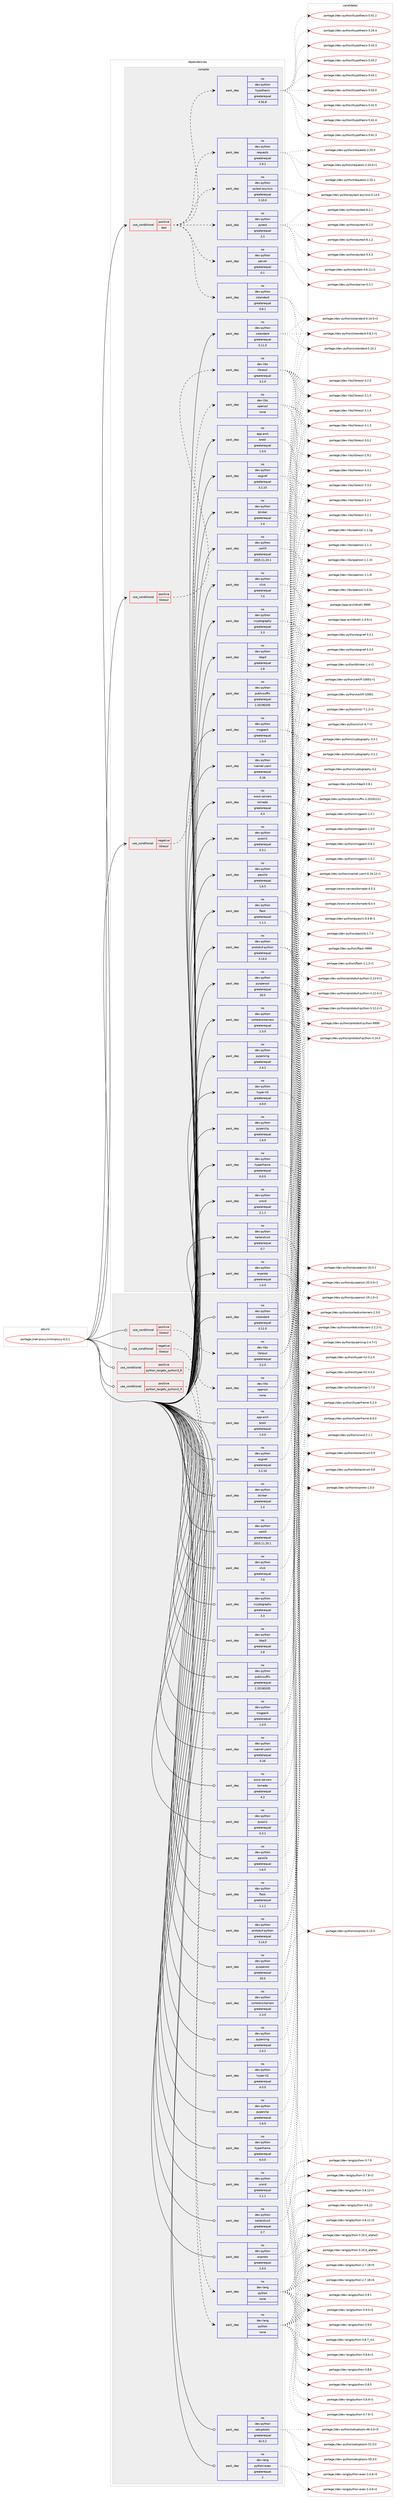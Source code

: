 digraph prolog {

# *************
# Graph options
# *************

newrank=true;
concentrate=true;
compound=true;
graph [rankdir=LR,fontname=Helvetica,fontsize=10,ranksep=1.5];#, ranksep=2.5, nodesep=0.2];
edge  [arrowhead=vee];
node  [fontname=Helvetica,fontsize=10];

# **********
# The ebuild
# **********

subgraph cluster_leftcol {
color=gray;
rank=same;
label=<<i>ebuild</i>>;
id [label="portage://net-proxy/mitmproxy-6.0.1", color=red, width=4, href="../net-proxy/mitmproxy-6.0.1.svg"];
}

# ****************
# The dependencies
# ****************

subgraph cluster_midcol {
color=gray;
label=<<i>dependencies</i>>;
subgraph cluster_compile {
fillcolor="#eeeeee";
style=filled;
label=<<i>compile</i>>;
subgraph cond1876 {
dependency7754 [label=<<TABLE BORDER="0" CELLBORDER="1" CELLSPACING="0" CELLPADDING="4"><TR><TD ROWSPAN="3" CELLPADDING="10">use_conditional</TD></TR><TR><TD>negative</TD></TR><TR><TD>libressl</TD></TR></TABLE>>, shape=none, color=red];
subgraph pack5787 {
dependency7755 [label=<<TABLE BORDER="0" CELLBORDER="1" CELLSPACING="0" CELLPADDING="4" WIDTH="220"><TR><TD ROWSPAN="6" CELLPADDING="30">pack_dep</TD></TR><TR><TD WIDTH="110">no</TD></TR><TR><TD>dev-libs</TD></TR><TR><TD>openssl</TD></TR><TR><TD>none</TD></TR><TR><TD></TD></TR></TABLE>>, shape=none, color=blue];
}
dependency7754:e -> dependency7755:w [weight=20,style="dashed",arrowhead="vee"];
}
id:e -> dependency7754:w [weight=20,style="solid",arrowhead="vee"];
subgraph cond1877 {
dependency7756 [label=<<TABLE BORDER="0" CELLBORDER="1" CELLSPACING="0" CELLPADDING="4"><TR><TD ROWSPAN="3" CELLPADDING="10">use_conditional</TD></TR><TR><TD>positive</TD></TR><TR><TD>libressl</TD></TR></TABLE>>, shape=none, color=red];
subgraph pack5788 {
dependency7757 [label=<<TABLE BORDER="0" CELLBORDER="1" CELLSPACING="0" CELLPADDING="4" WIDTH="220"><TR><TD ROWSPAN="6" CELLPADDING="30">pack_dep</TD></TR><TR><TD WIDTH="110">no</TD></TR><TR><TD>dev-libs</TD></TR><TR><TD>libressl</TD></TR><TR><TD>greaterequal</TD></TR><TR><TD>3.2.0</TD></TR></TABLE>>, shape=none, color=blue];
}
dependency7756:e -> dependency7757:w [weight=20,style="dashed",arrowhead="vee"];
}
id:e -> dependency7756:w [weight=20,style="solid",arrowhead="vee"];
subgraph cond1878 {
dependency7758 [label=<<TABLE BORDER="0" CELLBORDER="1" CELLSPACING="0" CELLPADDING="4"><TR><TD ROWSPAN="3" CELLPADDING="10">use_conditional</TD></TR><TR><TD>positive</TD></TR><TR><TD>test</TD></TR></TABLE>>, shape=none, color=red];
subgraph pack5789 {
dependency7759 [label=<<TABLE BORDER="0" CELLBORDER="1" CELLSPACING="0" CELLPADDING="4" WIDTH="220"><TR><TD ROWSPAN="6" CELLPADDING="30">pack_dep</TD></TR><TR><TD WIDTH="110">no</TD></TR><TR><TD>dev-python</TD></TR><TR><TD>hypothesis</TD></TR><TR><TD>greaterequal</TD></TR><TR><TD>4.50.8</TD></TR></TABLE>>, shape=none, color=blue];
}
dependency7758:e -> dependency7759:w [weight=20,style="dashed",arrowhead="vee"];
subgraph pack5790 {
dependency7760 [label=<<TABLE BORDER="0" CELLBORDER="1" CELLSPACING="0" CELLPADDING="4" WIDTH="220"><TR><TD ROWSPAN="6" CELLPADDING="30">pack_dep</TD></TR><TR><TD WIDTH="110">no</TD></TR><TR><TD>dev-python</TD></TR><TR><TD>parver</TD></TR><TR><TD>greaterequal</TD></TR><TR><TD>0.1</TD></TR></TABLE>>, shape=none, color=blue];
}
dependency7758:e -> dependency7760:w [weight=20,style="dashed",arrowhead="vee"];
subgraph pack5791 {
dependency7761 [label=<<TABLE BORDER="0" CELLBORDER="1" CELLSPACING="0" CELLPADDING="4" WIDTH="220"><TR><TD ROWSPAN="6" CELLPADDING="30">pack_dep</TD></TR><TR><TD WIDTH="110">no</TD></TR><TR><TD>dev-python</TD></TR><TR><TD>pytest</TD></TR><TR><TD>greaterequal</TD></TR><TR><TD>3.3</TD></TR></TABLE>>, shape=none, color=blue];
}
dependency7758:e -> dependency7761:w [weight=20,style="dashed",arrowhead="vee"];
subgraph pack5792 {
dependency7762 [label=<<TABLE BORDER="0" CELLBORDER="1" CELLSPACING="0" CELLPADDING="4" WIDTH="220"><TR><TD ROWSPAN="6" CELLPADDING="30">pack_dep</TD></TR><TR><TD WIDTH="110">no</TD></TR><TR><TD>dev-python</TD></TR><TR><TD>pytest-asyncio</TD></TR><TR><TD>greaterequal</TD></TR><TR><TD>0.10.0</TD></TR></TABLE>>, shape=none, color=blue];
}
dependency7758:e -> dependency7762:w [weight=20,style="dashed",arrowhead="vee"];
subgraph pack5793 {
dependency7763 [label=<<TABLE BORDER="0" CELLBORDER="1" CELLSPACING="0" CELLPADDING="4" WIDTH="220"><TR><TD ROWSPAN="6" CELLPADDING="30">pack_dep</TD></TR><TR><TD WIDTH="110">no</TD></TR><TR><TD>dev-python</TD></TR><TR><TD>requests</TD></TR><TR><TD>greaterequal</TD></TR><TR><TD>2.9.1</TD></TR></TABLE>>, shape=none, color=blue];
}
dependency7758:e -> dependency7763:w [weight=20,style="dashed",arrowhead="vee"];
subgraph pack5794 {
dependency7764 [label=<<TABLE BORDER="0" CELLBORDER="1" CELLSPACING="0" CELLPADDING="4" WIDTH="220"><TR><TD ROWSPAN="6" CELLPADDING="30">pack_dep</TD></TR><TR><TD WIDTH="110">no</TD></TR><TR><TD>dev-python</TD></TR><TR><TD>zstandard</TD></TR><TR><TD>greaterequal</TD></TR><TR><TD>0.8.1</TD></TR></TABLE>>, shape=none, color=blue];
}
dependency7758:e -> dependency7764:w [weight=20,style="dashed",arrowhead="vee"];
}
id:e -> dependency7758:w [weight=20,style="solid",arrowhead="vee"];
subgraph pack5795 {
dependency7765 [label=<<TABLE BORDER="0" CELLBORDER="1" CELLSPACING="0" CELLPADDING="4" WIDTH="220"><TR><TD ROWSPAN="6" CELLPADDING="30">pack_dep</TD></TR><TR><TD WIDTH="110">no</TD></TR><TR><TD>app-arch</TD></TR><TR><TD>brotli</TD></TR><TR><TD>greaterequal</TD></TR><TR><TD>1.0.0</TD></TR></TABLE>>, shape=none, color=blue];
}
id:e -> dependency7765:w [weight=20,style="solid",arrowhead="vee"];
subgraph pack5796 {
dependency7766 [label=<<TABLE BORDER="0" CELLBORDER="1" CELLSPACING="0" CELLPADDING="4" WIDTH="220"><TR><TD ROWSPAN="6" CELLPADDING="30">pack_dep</TD></TR><TR><TD WIDTH="110">no</TD></TR><TR><TD>dev-python</TD></TR><TR><TD>asgiref</TD></TR><TR><TD>greaterequal</TD></TR><TR><TD>3.2.10</TD></TR></TABLE>>, shape=none, color=blue];
}
id:e -> dependency7766:w [weight=20,style="solid",arrowhead="vee"];
subgraph pack5797 {
dependency7767 [label=<<TABLE BORDER="0" CELLBORDER="1" CELLSPACING="0" CELLPADDING="4" WIDTH="220"><TR><TD ROWSPAN="6" CELLPADDING="30">pack_dep</TD></TR><TR><TD WIDTH="110">no</TD></TR><TR><TD>dev-python</TD></TR><TR><TD>blinker</TD></TR><TR><TD>greaterequal</TD></TR><TR><TD>1.4</TD></TR></TABLE>>, shape=none, color=blue];
}
id:e -> dependency7767:w [weight=20,style="solid",arrowhead="vee"];
subgraph pack5798 {
dependency7768 [label=<<TABLE BORDER="0" CELLBORDER="1" CELLSPACING="0" CELLPADDING="4" WIDTH="220"><TR><TD ROWSPAN="6" CELLPADDING="30">pack_dep</TD></TR><TR><TD WIDTH="110">no</TD></TR><TR><TD>dev-python</TD></TR><TR><TD>certifi</TD></TR><TR><TD>greaterequal</TD></TR><TR><TD>2015.11.20.1</TD></TR></TABLE>>, shape=none, color=blue];
}
id:e -> dependency7768:w [weight=20,style="solid",arrowhead="vee"];
subgraph pack5799 {
dependency7769 [label=<<TABLE BORDER="0" CELLBORDER="1" CELLSPACING="0" CELLPADDING="4" WIDTH="220"><TR><TD ROWSPAN="6" CELLPADDING="30">pack_dep</TD></TR><TR><TD WIDTH="110">no</TD></TR><TR><TD>dev-python</TD></TR><TR><TD>click</TD></TR><TR><TD>greaterequal</TD></TR><TR><TD>7.0</TD></TR></TABLE>>, shape=none, color=blue];
}
id:e -> dependency7769:w [weight=20,style="solid",arrowhead="vee"];
subgraph pack5800 {
dependency7770 [label=<<TABLE BORDER="0" CELLBORDER="1" CELLSPACING="0" CELLPADDING="4" WIDTH="220"><TR><TD ROWSPAN="6" CELLPADDING="30">pack_dep</TD></TR><TR><TD WIDTH="110">no</TD></TR><TR><TD>dev-python</TD></TR><TR><TD>cryptography</TD></TR><TR><TD>greaterequal</TD></TR><TR><TD>3.3</TD></TR></TABLE>>, shape=none, color=blue];
}
id:e -> dependency7770:w [weight=20,style="solid",arrowhead="vee"];
subgraph pack5801 {
dependency7771 [label=<<TABLE BORDER="0" CELLBORDER="1" CELLSPACING="0" CELLPADDING="4" WIDTH="220"><TR><TD ROWSPAN="6" CELLPADDING="30">pack_dep</TD></TR><TR><TD WIDTH="110">no</TD></TR><TR><TD>dev-python</TD></TR><TR><TD>flask</TD></TR><TR><TD>greaterequal</TD></TR><TR><TD>1.1.1</TD></TR></TABLE>>, shape=none, color=blue];
}
id:e -> dependency7771:w [weight=20,style="solid",arrowhead="vee"];
subgraph pack5802 {
dependency7772 [label=<<TABLE BORDER="0" CELLBORDER="1" CELLSPACING="0" CELLPADDING="4" WIDTH="220"><TR><TD ROWSPAN="6" CELLPADDING="30">pack_dep</TD></TR><TR><TD WIDTH="110">no</TD></TR><TR><TD>dev-python</TD></TR><TR><TD>hyper-h2</TD></TR><TR><TD>greaterequal</TD></TR><TR><TD>4.0.0</TD></TR></TABLE>>, shape=none, color=blue];
}
id:e -> dependency7772:w [weight=20,style="solid",arrowhead="vee"];
subgraph pack5803 {
dependency7773 [label=<<TABLE BORDER="0" CELLBORDER="1" CELLSPACING="0" CELLPADDING="4" WIDTH="220"><TR><TD ROWSPAN="6" CELLPADDING="30">pack_dep</TD></TR><TR><TD WIDTH="110">no</TD></TR><TR><TD>dev-python</TD></TR><TR><TD>hyperframe</TD></TR><TR><TD>greaterequal</TD></TR><TR><TD>6.0.0</TD></TR></TABLE>>, shape=none, color=blue];
}
id:e -> dependency7773:w [weight=20,style="solid",arrowhead="vee"];
subgraph pack5804 {
dependency7774 [label=<<TABLE BORDER="0" CELLBORDER="1" CELLSPACING="0" CELLPADDING="4" WIDTH="220"><TR><TD ROWSPAN="6" CELLPADDING="30">pack_dep</TD></TR><TR><TD WIDTH="110">no</TD></TR><TR><TD>dev-python</TD></TR><TR><TD>kaitaistruct</TD></TR><TR><TD>greaterequal</TD></TR><TR><TD>0.7</TD></TR></TABLE>>, shape=none, color=blue];
}
id:e -> dependency7774:w [weight=20,style="solid",arrowhead="vee"];
subgraph pack5805 {
dependency7775 [label=<<TABLE BORDER="0" CELLBORDER="1" CELLSPACING="0" CELLPADDING="4" WIDTH="220"><TR><TD ROWSPAN="6" CELLPADDING="30">pack_dep</TD></TR><TR><TD WIDTH="110">no</TD></TR><TR><TD>dev-python</TD></TR><TR><TD>ldap3</TD></TR><TR><TD>greaterequal</TD></TR><TR><TD>2.8</TD></TR></TABLE>>, shape=none, color=blue];
}
id:e -> dependency7775:w [weight=20,style="solid",arrowhead="vee"];
subgraph pack5806 {
dependency7776 [label=<<TABLE BORDER="0" CELLBORDER="1" CELLSPACING="0" CELLPADDING="4" WIDTH="220"><TR><TD ROWSPAN="6" CELLPADDING="30">pack_dep</TD></TR><TR><TD WIDTH="110">no</TD></TR><TR><TD>dev-python</TD></TR><TR><TD>msgpack</TD></TR><TR><TD>greaterequal</TD></TR><TR><TD>1.0.0</TD></TR></TABLE>>, shape=none, color=blue];
}
id:e -> dependency7776:w [weight=20,style="solid",arrowhead="vee"];
subgraph pack5807 {
dependency7777 [label=<<TABLE BORDER="0" CELLBORDER="1" CELLSPACING="0" CELLPADDING="4" WIDTH="220"><TR><TD ROWSPAN="6" CELLPADDING="30">pack_dep</TD></TR><TR><TD WIDTH="110">no</TD></TR><TR><TD>dev-python</TD></TR><TR><TD>passlib</TD></TR><TR><TD>greaterequal</TD></TR><TR><TD>1.6.5</TD></TR></TABLE>>, shape=none, color=blue];
}
id:e -> dependency7777:w [weight=20,style="solid",arrowhead="vee"];
subgraph pack5808 {
dependency7778 [label=<<TABLE BORDER="0" CELLBORDER="1" CELLSPACING="0" CELLPADDING="4" WIDTH="220"><TR><TD ROWSPAN="6" CELLPADDING="30">pack_dep</TD></TR><TR><TD WIDTH="110">no</TD></TR><TR><TD>dev-python</TD></TR><TR><TD>protobuf-python</TD></TR><TR><TD>greaterequal</TD></TR><TR><TD>3.14.0</TD></TR></TABLE>>, shape=none, color=blue];
}
id:e -> dependency7778:w [weight=20,style="solid",arrowhead="vee"];
subgraph pack5809 {
dependency7779 [label=<<TABLE BORDER="0" CELLBORDER="1" CELLSPACING="0" CELLPADDING="4" WIDTH="220"><TR><TD ROWSPAN="6" CELLPADDING="30">pack_dep</TD></TR><TR><TD WIDTH="110">no</TD></TR><TR><TD>dev-python</TD></TR><TR><TD>publicsuffix</TD></TR><TR><TD>greaterequal</TD></TR><TR><TD>2.20190205</TD></TR></TABLE>>, shape=none, color=blue];
}
id:e -> dependency7779:w [weight=20,style="solid",arrowhead="vee"];
subgraph pack5810 {
dependency7780 [label=<<TABLE BORDER="0" CELLBORDER="1" CELLSPACING="0" CELLPADDING="4" WIDTH="220"><TR><TD ROWSPAN="6" CELLPADDING="30">pack_dep</TD></TR><TR><TD WIDTH="110">no</TD></TR><TR><TD>dev-python</TD></TR><TR><TD>pyasn1</TD></TR><TR><TD>greaterequal</TD></TR><TR><TD>0.3.1</TD></TR></TABLE>>, shape=none, color=blue];
}
id:e -> dependency7780:w [weight=20,style="solid",arrowhead="vee"];
subgraph pack5811 {
dependency7781 [label=<<TABLE BORDER="0" CELLBORDER="1" CELLSPACING="0" CELLPADDING="4" WIDTH="220"><TR><TD ROWSPAN="6" CELLPADDING="30">pack_dep</TD></TR><TR><TD WIDTH="110">no</TD></TR><TR><TD>dev-python</TD></TR><TR><TD>pyopenssl</TD></TR><TR><TD>greaterequal</TD></TR><TR><TD>20.0</TD></TR></TABLE>>, shape=none, color=blue];
}
id:e -> dependency7781:w [weight=20,style="solid",arrowhead="vee"];
subgraph pack5812 {
dependency7782 [label=<<TABLE BORDER="0" CELLBORDER="1" CELLSPACING="0" CELLPADDING="4" WIDTH="220"><TR><TD ROWSPAN="6" CELLPADDING="30">pack_dep</TD></TR><TR><TD WIDTH="110">no</TD></TR><TR><TD>dev-python</TD></TR><TR><TD>pyparsing</TD></TR><TR><TD>greaterequal</TD></TR><TR><TD>2.4.2</TD></TR></TABLE>>, shape=none, color=blue];
}
id:e -> dependency7782:w [weight=20,style="solid",arrowhead="vee"];
subgraph pack5813 {
dependency7783 [label=<<TABLE BORDER="0" CELLBORDER="1" CELLSPACING="0" CELLPADDING="4" WIDTH="220"><TR><TD ROWSPAN="6" CELLPADDING="30">pack_dep</TD></TR><TR><TD WIDTH="110">no</TD></TR><TR><TD>dev-python</TD></TR><TR><TD>pyperclip</TD></TR><TR><TD>greaterequal</TD></TR><TR><TD>1.6.0</TD></TR></TABLE>>, shape=none, color=blue];
}
id:e -> dependency7783:w [weight=20,style="solid",arrowhead="vee"];
subgraph pack5814 {
dependency7784 [label=<<TABLE BORDER="0" CELLBORDER="1" CELLSPACING="0" CELLPADDING="4" WIDTH="220"><TR><TD ROWSPAN="6" CELLPADDING="30">pack_dep</TD></TR><TR><TD WIDTH="110">no</TD></TR><TR><TD>dev-python</TD></TR><TR><TD>ruamel-yaml</TD></TR><TR><TD>greaterequal</TD></TR><TR><TD>0.16</TD></TR></TABLE>>, shape=none, color=blue];
}
id:e -> dependency7784:w [weight=20,style="solid",arrowhead="vee"];
subgraph pack5815 {
dependency7785 [label=<<TABLE BORDER="0" CELLBORDER="1" CELLSPACING="0" CELLPADDING="4" WIDTH="220"><TR><TD ROWSPAN="6" CELLPADDING="30">pack_dep</TD></TR><TR><TD WIDTH="110">no</TD></TR><TR><TD>dev-python</TD></TR><TR><TD>sortedcontainers</TD></TR><TR><TD>greaterequal</TD></TR><TR><TD>2.3.0</TD></TR></TABLE>>, shape=none, color=blue];
}
id:e -> dependency7785:w [weight=20,style="solid",arrowhead="vee"];
subgraph pack5816 {
dependency7786 [label=<<TABLE BORDER="0" CELLBORDER="1" CELLSPACING="0" CELLPADDING="4" WIDTH="220"><TR><TD ROWSPAN="6" CELLPADDING="30">pack_dep</TD></TR><TR><TD WIDTH="110">no</TD></TR><TR><TD>dev-python</TD></TR><TR><TD>urwid</TD></TR><TR><TD>greaterequal</TD></TR><TR><TD>2.1.1</TD></TR></TABLE>>, shape=none, color=blue];
}
id:e -> dependency7786:w [weight=20,style="solid",arrowhead="vee"];
subgraph pack5817 {
dependency7787 [label=<<TABLE BORDER="0" CELLBORDER="1" CELLSPACING="0" CELLPADDING="4" WIDTH="220"><TR><TD ROWSPAN="6" CELLPADDING="30">pack_dep</TD></TR><TR><TD WIDTH="110">no</TD></TR><TR><TD>dev-python</TD></TR><TR><TD>wsproto</TD></TR><TR><TD>greaterequal</TD></TR><TR><TD>1.0.0</TD></TR></TABLE>>, shape=none, color=blue];
}
id:e -> dependency7787:w [weight=20,style="solid",arrowhead="vee"];
subgraph pack5818 {
dependency7788 [label=<<TABLE BORDER="0" CELLBORDER="1" CELLSPACING="0" CELLPADDING="4" WIDTH="220"><TR><TD ROWSPAN="6" CELLPADDING="30">pack_dep</TD></TR><TR><TD WIDTH="110">no</TD></TR><TR><TD>dev-python</TD></TR><TR><TD>zstandard</TD></TR><TR><TD>greaterequal</TD></TR><TR><TD>0.11.0</TD></TR></TABLE>>, shape=none, color=blue];
}
id:e -> dependency7788:w [weight=20,style="solid",arrowhead="vee"];
subgraph pack5819 {
dependency7789 [label=<<TABLE BORDER="0" CELLBORDER="1" CELLSPACING="0" CELLPADDING="4" WIDTH="220"><TR><TD ROWSPAN="6" CELLPADDING="30">pack_dep</TD></TR><TR><TD WIDTH="110">no</TD></TR><TR><TD>www-servers</TD></TR><TR><TD>tornado</TD></TR><TR><TD>greaterequal</TD></TR><TR><TD>4.3</TD></TR></TABLE>>, shape=none, color=blue];
}
id:e -> dependency7789:w [weight=20,style="solid",arrowhead="vee"];
}
subgraph cluster_compileandrun {
fillcolor="#eeeeee";
style=filled;
label=<<i>compile and run</i>>;
}
subgraph cluster_run {
fillcolor="#eeeeee";
style=filled;
label=<<i>run</i>>;
subgraph cond1879 {
dependency7790 [label=<<TABLE BORDER="0" CELLBORDER="1" CELLSPACING="0" CELLPADDING="4"><TR><TD ROWSPAN="3" CELLPADDING="10">use_conditional</TD></TR><TR><TD>negative</TD></TR><TR><TD>libressl</TD></TR></TABLE>>, shape=none, color=red];
subgraph pack5820 {
dependency7791 [label=<<TABLE BORDER="0" CELLBORDER="1" CELLSPACING="0" CELLPADDING="4" WIDTH="220"><TR><TD ROWSPAN="6" CELLPADDING="30">pack_dep</TD></TR><TR><TD WIDTH="110">no</TD></TR><TR><TD>dev-libs</TD></TR><TR><TD>openssl</TD></TR><TR><TD>none</TD></TR><TR><TD></TD></TR></TABLE>>, shape=none, color=blue];
}
dependency7790:e -> dependency7791:w [weight=20,style="dashed",arrowhead="vee"];
}
id:e -> dependency7790:w [weight=20,style="solid",arrowhead="odot"];
subgraph cond1880 {
dependency7792 [label=<<TABLE BORDER="0" CELLBORDER="1" CELLSPACING="0" CELLPADDING="4"><TR><TD ROWSPAN="3" CELLPADDING="10">use_conditional</TD></TR><TR><TD>positive</TD></TR><TR><TD>libressl</TD></TR></TABLE>>, shape=none, color=red];
subgraph pack5821 {
dependency7793 [label=<<TABLE BORDER="0" CELLBORDER="1" CELLSPACING="0" CELLPADDING="4" WIDTH="220"><TR><TD ROWSPAN="6" CELLPADDING="30">pack_dep</TD></TR><TR><TD WIDTH="110">no</TD></TR><TR><TD>dev-libs</TD></TR><TR><TD>libressl</TD></TR><TR><TD>greaterequal</TD></TR><TR><TD>3.2.0</TD></TR></TABLE>>, shape=none, color=blue];
}
dependency7792:e -> dependency7793:w [weight=20,style="dashed",arrowhead="vee"];
}
id:e -> dependency7792:w [weight=20,style="solid",arrowhead="odot"];
subgraph cond1881 {
dependency7794 [label=<<TABLE BORDER="0" CELLBORDER="1" CELLSPACING="0" CELLPADDING="4"><TR><TD ROWSPAN="3" CELLPADDING="10">use_conditional</TD></TR><TR><TD>positive</TD></TR><TR><TD>python_targets_python3_8</TD></TR></TABLE>>, shape=none, color=red];
subgraph pack5822 {
dependency7795 [label=<<TABLE BORDER="0" CELLBORDER="1" CELLSPACING="0" CELLPADDING="4" WIDTH="220"><TR><TD ROWSPAN="6" CELLPADDING="30">pack_dep</TD></TR><TR><TD WIDTH="110">no</TD></TR><TR><TD>dev-lang</TD></TR><TR><TD>python</TD></TR><TR><TD>none</TD></TR><TR><TD></TD></TR></TABLE>>, shape=none, color=blue];
}
dependency7794:e -> dependency7795:w [weight=20,style="dashed",arrowhead="vee"];
}
id:e -> dependency7794:w [weight=20,style="solid",arrowhead="odot"];
subgraph cond1882 {
dependency7796 [label=<<TABLE BORDER="0" CELLBORDER="1" CELLSPACING="0" CELLPADDING="4"><TR><TD ROWSPAN="3" CELLPADDING="10">use_conditional</TD></TR><TR><TD>positive</TD></TR><TR><TD>python_targets_python3_9</TD></TR></TABLE>>, shape=none, color=red];
subgraph pack5823 {
dependency7797 [label=<<TABLE BORDER="0" CELLBORDER="1" CELLSPACING="0" CELLPADDING="4" WIDTH="220"><TR><TD ROWSPAN="6" CELLPADDING="30">pack_dep</TD></TR><TR><TD WIDTH="110">no</TD></TR><TR><TD>dev-lang</TD></TR><TR><TD>python</TD></TR><TR><TD>none</TD></TR><TR><TD></TD></TR></TABLE>>, shape=none, color=blue];
}
dependency7796:e -> dependency7797:w [weight=20,style="dashed",arrowhead="vee"];
}
id:e -> dependency7796:w [weight=20,style="solid",arrowhead="odot"];
subgraph pack5824 {
dependency7798 [label=<<TABLE BORDER="0" CELLBORDER="1" CELLSPACING="0" CELLPADDING="4" WIDTH="220"><TR><TD ROWSPAN="6" CELLPADDING="30">pack_dep</TD></TR><TR><TD WIDTH="110">no</TD></TR><TR><TD>app-arch</TD></TR><TR><TD>brotli</TD></TR><TR><TD>greaterequal</TD></TR><TR><TD>1.0.0</TD></TR></TABLE>>, shape=none, color=blue];
}
id:e -> dependency7798:w [weight=20,style="solid",arrowhead="odot"];
subgraph pack5825 {
dependency7799 [label=<<TABLE BORDER="0" CELLBORDER="1" CELLSPACING="0" CELLPADDING="4" WIDTH="220"><TR><TD ROWSPAN="6" CELLPADDING="30">pack_dep</TD></TR><TR><TD WIDTH="110">no</TD></TR><TR><TD>dev-lang</TD></TR><TR><TD>python-exec</TD></TR><TR><TD>greaterequal</TD></TR><TR><TD>2</TD></TR></TABLE>>, shape=none, color=blue];
}
id:e -> dependency7799:w [weight=20,style="solid",arrowhead="odot"];
subgraph pack5826 {
dependency7800 [label=<<TABLE BORDER="0" CELLBORDER="1" CELLSPACING="0" CELLPADDING="4" WIDTH="220"><TR><TD ROWSPAN="6" CELLPADDING="30">pack_dep</TD></TR><TR><TD WIDTH="110">no</TD></TR><TR><TD>dev-python</TD></TR><TR><TD>asgiref</TD></TR><TR><TD>greaterequal</TD></TR><TR><TD>3.2.10</TD></TR></TABLE>>, shape=none, color=blue];
}
id:e -> dependency7800:w [weight=20,style="solid",arrowhead="odot"];
subgraph pack5827 {
dependency7801 [label=<<TABLE BORDER="0" CELLBORDER="1" CELLSPACING="0" CELLPADDING="4" WIDTH="220"><TR><TD ROWSPAN="6" CELLPADDING="30">pack_dep</TD></TR><TR><TD WIDTH="110">no</TD></TR><TR><TD>dev-python</TD></TR><TR><TD>blinker</TD></TR><TR><TD>greaterequal</TD></TR><TR><TD>1.4</TD></TR></TABLE>>, shape=none, color=blue];
}
id:e -> dependency7801:w [weight=20,style="solid",arrowhead="odot"];
subgraph pack5828 {
dependency7802 [label=<<TABLE BORDER="0" CELLBORDER="1" CELLSPACING="0" CELLPADDING="4" WIDTH="220"><TR><TD ROWSPAN="6" CELLPADDING="30">pack_dep</TD></TR><TR><TD WIDTH="110">no</TD></TR><TR><TD>dev-python</TD></TR><TR><TD>certifi</TD></TR><TR><TD>greaterequal</TD></TR><TR><TD>2015.11.20.1</TD></TR></TABLE>>, shape=none, color=blue];
}
id:e -> dependency7802:w [weight=20,style="solid",arrowhead="odot"];
subgraph pack5829 {
dependency7803 [label=<<TABLE BORDER="0" CELLBORDER="1" CELLSPACING="0" CELLPADDING="4" WIDTH="220"><TR><TD ROWSPAN="6" CELLPADDING="30">pack_dep</TD></TR><TR><TD WIDTH="110">no</TD></TR><TR><TD>dev-python</TD></TR><TR><TD>click</TD></TR><TR><TD>greaterequal</TD></TR><TR><TD>7.0</TD></TR></TABLE>>, shape=none, color=blue];
}
id:e -> dependency7803:w [weight=20,style="solid",arrowhead="odot"];
subgraph pack5830 {
dependency7804 [label=<<TABLE BORDER="0" CELLBORDER="1" CELLSPACING="0" CELLPADDING="4" WIDTH="220"><TR><TD ROWSPAN="6" CELLPADDING="30">pack_dep</TD></TR><TR><TD WIDTH="110">no</TD></TR><TR><TD>dev-python</TD></TR><TR><TD>cryptography</TD></TR><TR><TD>greaterequal</TD></TR><TR><TD>3.3</TD></TR></TABLE>>, shape=none, color=blue];
}
id:e -> dependency7804:w [weight=20,style="solid",arrowhead="odot"];
subgraph pack5831 {
dependency7805 [label=<<TABLE BORDER="0" CELLBORDER="1" CELLSPACING="0" CELLPADDING="4" WIDTH="220"><TR><TD ROWSPAN="6" CELLPADDING="30">pack_dep</TD></TR><TR><TD WIDTH="110">no</TD></TR><TR><TD>dev-python</TD></TR><TR><TD>flask</TD></TR><TR><TD>greaterequal</TD></TR><TR><TD>1.1.1</TD></TR></TABLE>>, shape=none, color=blue];
}
id:e -> dependency7805:w [weight=20,style="solid",arrowhead="odot"];
subgraph pack5832 {
dependency7806 [label=<<TABLE BORDER="0" CELLBORDER="1" CELLSPACING="0" CELLPADDING="4" WIDTH="220"><TR><TD ROWSPAN="6" CELLPADDING="30">pack_dep</TD></TR><TR><TD WIDTH="110">no</TD></TR><TR><TD>dev-python</TD></TR><TR><TD>hyper-h2</TD></TR><TR><TD>greaterequal</TD></TR><TR><TD>4.0.0</TD></TR></TABLE>>, shape=none, color=blue];
}
id:e -> dependency7806:w [weight=20,style="solid",arrowhead="odot"];
subgraph pack5833 {
dependency7807 [label=<<TABLE BORDER="0" CELLBORDER="1" CELLSPACING="0" CELLPADDING="4" WIDTH="220"><TR><TD ROWSPAN="6" CELLPADDING="30">pack_dep</TD></TR><TR><TD WIDTH="110">no</TD></TR><TR><TD>dev-python</TD></TR><TR><TD>hyperframe</TD></TR><TR><TD>greaterequal</TD></TR><TR><TD>6.0.0</TD></TR></TABLE>>, shape=none, color=blue];
}
id:e -> dependency7807:w [weight=20,style="solid",arrowhead="odot"];
subgraph pack5834 {
dependency7808 [label=<<TABLE BORDER="0" CELLBORDER="1" CELLSPACING="0" CELLPADDING="4" WIDTH="220"><TR><TD ROWSPAN="6" CELLPADDING="30">pack_dep</TD></TR><TR><TD WIDTH="110">no</TD></TR><TR><TD>dev-python</TD></TR><TR><TD>kaitaistruct</TD></TR><TR><TD>greaterequal</TD></TR><TR><TD>0.7</TD></TR></TABLE>>, shape=none, color=blue];
}
id:e -> dependency7808:w [weight=20,style="solid",arrowhead="odot"];
subgraph pack5835 {
dependency7809 [label=<<TABLE BORDER="0" CELLBORDER="1" CELLSPACING="0" CELLPADDING="4" WIDTH="220"><TR><TD ROWSPAN="6" CELLPADDING="30">pack_dep</TD></TR><TR><TD WIDTH="110">no</TD></TR><TR><TD>dev-python</TD></TR><TR><TD>ldap3</TD></TR><TR><TD>greaterequal</TD></TR><TR><TD>2.8</TD></TR></TABLE>>, shape=none, color=blue];
}
id:e -> dependency7809:w [weight=20,style="solid",arrowhead="odot"];
subgraph pack5836 {
dependency7810 [label=<<TABLE BORDER="0" CELLBORDER="1" CELLSPACING="0" CELLPADDING="4" WIDTH="220"><TR><TD ROWSPAN="6" CELLPADDING="30">pack_dep</TD></TR><TR><TD WIDTH="110">no</TD></TR><TR><TD>dev-python</TD></TR><TR><TD>msgpack</TD></TR><TR><TD>greaterequal</TD></TR><TR><TD>1.0.0</TD></TR></TABLE>>, shape=none, color=blue];
}
id:e -> dependency7810:w [weight=20,style="solid",arrowhead="odot"];
subgraph pack5837 {
dependency7811 [label=<<TABLE BORDER="0" CELLBORDER="1" CELLSPACING="0" CELLPADDING="4" WIDTH="220"><TR><TD ROWSPAN="6" CELLPADDING="30">pack_dep</TD></TR><TR><TD WIDTH="110">no</TD></TR><TR><TD>dev-python</TD></TR><TR><TD>passlib</TD></TR><TR><TD>greaterequal</TD></TR><TR><TD>1.6.5</TD></TR></TABLE>>, shape=none, color=blue];
}
id:e -> dependency7811:w [weight=20,style="solid",arrowhead="odot"];
subgraph pack5838 {
dependency7812 [label=<<TABLE BORDER="0" CELLBORDER="1" CELLSPACING="0" CELLPADDING="4" WIDTH="220"><TR><TD ROWSPAN="6" CELLPADDING="30">pack_dep</TD></TR><TR><TD WIDTH="110">no</TD></TR><TR><TD>dev-python</TD></TR><TR><TD>protobuf-python</TD></TR><TR><TD>greaterequal</TD></TR><TR><TD>3.14.0</TD></TR></TABLE>>, shape=none, color=blue];
}
id:e -> dependency7812:w [weight=20,style="solid",arrowhead="odot"];
subgraph pack5839 {
dependency7813 [label=<<TABLE BORDER="0" CELLBORDER="1" CELLSPACING="0" CELLPADDING="4" WIDTH="220"><TR><TD ROWSPAN="6" CELLPADDING="30">pack_dep</TD></TR><TR><TD WIDTH="110">no</TD></TR><TR><TD>dev-python</TD></TR><TR><TD>publicsuffix</TD></TR><TR><TD>greaterequal</TD></TR><TR><TD>2.20190205</TD></TR></TABLE>>, shape=none, color=blue];
}
id:e -> dependency7813:w [weight=20,style="solid",arrowhead="odot"];
subgraph pack5840 {
dependency7814 [label=<<TABLE BORDER="0" CELLBORDER="1" CELLSPACING="0" CELLPADDING="4" WIDTH="220"><TR><TD ROWSPAN="6" CELLPADDING="30">pack_dep</TD></TR><TR><TD WIDTH="110">no</TD></TR><TR><TD>dev-python</TD></TR><TR><TD>pyasn1</TD></TR><TR><TD>greaterequal</TD></TR><TR><TD>0.3.1</TD></TR></TABLE>>, shape=none, color=blue];
}
id:e -> dependency7814:w [weight=20,style="solid",arrowhead="odot"];
subgraph pack5841 {
dependency7815 [label=<<TABLE BORDER="0" CELLBORDER="1" CELLSPACING="0" CELLPADDING="4" WIDTH="220"><TR><TD ROWSPAN="6" CELLPADDING="30">pack_dep</TD></TR><TR><TD WIDTH="110">no</TD></TR><TR><TD>dev-python</TD></TR><TR><TD>pyopenssl</TD></TR><TR><TD>greaterequal</TD></TR><TR><TD>20.0</TD></TR></TABLE>>, shape=none, color=blue];
}
id:e -> dependency7815:w [weight=20,style="solid",arrowhead="odot"];
subgraph pack5842 {
dependency7816 [label=<<TABLE BORDER="0" CELLBORDER="1" CELLSPACING="0" CELLPADDING="4" WIDTH="220"><TR><TD ROWSPAN="6" CELLPADDING="30">pack_dep</TD></TR><TR><TD WIDTH="110">no</TD></TR><TR><TD>dev-python</TD></TR><TR><TD>pyparsing</TD></TR><TR><TD>greaterequal</TD></TR><TR><TD>2.4.2</TD></TR></TABLE>>, shape=none, color=blue];
}
id:e -> dependency7816:w [weight=20,style="solid",arrowhead="odot"];
subgraph pack5843 {
dependency7817 [label=<<TABLE BORDER="0" CELLBORDER="1" CELLSPACING="0" CELLPADDING="4" WIDTH="220"><TR><TD ROWSPAN="6" CELLPADDING="30">pack_dep</TD></TR><TR><TD WIDTH="110">no</TD></TR><TR><TD>dev-python</TD></TR><TR><TD>pyperclip</TD></TR><TR><TD>greaterequal</TD></TR><TR><TD>1.6.0</TD></TR></TABLE>>, shape=none, color=blue];
}
id:e -> dependency7817:w [weight=20,style="solid",arrowhead="odot"];
subgraph pack5844 {
dependency7818 [label=<<TABLE BORDER="0" CELLBORDER="1" CELLSPACING="0" CELLPADDING="4" WIDTH="220"><TR><TD ROWSPAN="6" CELLPADDING="30">pack_dep</TD></TR><TR><TD WIDTH="110">no</TD></TR><TR><TD>dev-python</TD></TR><TR><TD>ruamel-yaml</TD></TR><TR><TD>greaterequal</TD></TR><TR><TD>0.16</TD></TR></TABLE>>, shape=none, color=blue];
}
id:e -> dependency7818:w [weight=20,style="solid",arrowhead="odot"];
subgraph pack5845 {
dependency7819 [label=<<TABLE BORDER="0" CELLBORDER="1" CELLSPACING="0" CELLPADDING="4" WIDTH="220"><TR><TD ROWSPAN="6" CELLPADDING="30">pack_dep</TD></TR><TR><TD WIDTH="110">no</TD></TR><TR><TD>dev-python</TD></TR><TR><TD>setuptools</TD></TR><TR><TD>greaterequal</TD></TR><TR><TD>42.0.2</TD></TR></TABLE>>, shape=none, color=blue];
}
id:e -> dependency7819:w [weight=20,style="solid",arrowhead="odot"];
subgraph pack5846 {
dependency7820 [label=<<TABLE BORDER="0" CELLBORDER="1" CELLSPACING="0" CELLPADDING="4" WIDTH="220"><TR><TD ROWSPAN="6" CELLPADDING="30">pack_dep</TD></TR><TR><TD WIDTH="110">no</TD></TR><TR><TD>dev-python</TD></TR><TR><TD>sortedcontainers</TD></TR><TR><TD>greaterequal</TD></TR><TR><TD>2.3.0</TD></TR></TABLE>>, shape=none, color=blue];
}
id:e -> dependency7820:w [weight=20,style="solid",arrowhead="odot"];
subgraph pack5847 {
dependency7821 [label=<<TABLE BORDER="0" CELLBORDER="1" CELLSPACING="0" CELLPADDING="4" WIDTH="220"><TR><TD ROWSPAN="6" CELLPADDING="30">pack_dep</TD></TR><TR><TD WIDTH="110">no</TD></TR><TR><TD>dev-python</TD></TR><TR><TD>urwid</TD></TR><TR><TD>greaterequal</TD></TR><TR><TD>2.1.1</TD></TR></TABLE>>, shape=none, color=blue];
}
id:e -> dependency7821:w [weight=20,style="solid",arrowhead="odot"];
subgraph pack5848 {
dependency7822 [label=<<TABLE BORDER="0" CELLBORDER="1" CELLSPACING="0" CELLPADDING="4" WIDTH="220"><TR><TD ROWSPAN="6" CELLPADDING="30">pack_dep</TD></TR><TR><TD WIDTH="110">no</TD></TR><TR><TD>dev-python</TD></TR><TR><TD>wsproto</TD></TR><TR><TD>greaterequal</TD></TR><TR><TD>1.0.0</TD></TR></TABLE>>, shape=none, color=blue];
}
id:e -> dependency7822:w [weight=20,style="solid",arrowhead="odot"];
subgraph pack5849 {
dependency7823 [label=<<TABLE BORDER="0" CELLBORDER="1" CELLSPACING="0" CELLPADDING="4" WIDTH="220"><TR><TD ROWSPAN="6" CELLPADDING="30">pack_dep</TD></TR><TR><TD WIDTH="110">no</TD></TR><TR><TD>dev-python</TD></TR><TR><TD>zstandard</TD></TR><TR><TD>greaterequal</TD></TR><TR><TD>0.11.0</TD></TR></TABLE>>, shape=none, color=blue];
}
id:e -> dependency7823:w [weight=20,style="solid",arrowhead="odot"];
subgraph pack5850 {
dependency7824 [label=<<TABLE BORDER="0" CELLBORDER="1" CELLSPACING="0" CELLPADDING="4" WIDTH="220"><TR><TD ROWSPAN="6" CELLPADDING="30">pack_dep</TD></TR><TR><TD WIDTH="110">no</TD></TR><TR><TD>www-servers</TD></TR><TR><TD>tornado</TD></TR><TR><TD>greaterequal</TD></TR><TR><TD>4.3</TD></TR></TABLE>>, shape=none, color=blue];
}
id:e -> dependency7824:w [weight=20,style="solid",arrowhead="odot"];
}
}

# **************
# The candidates
# **************

subgraph cluster_choices {
rank=same;
color=gray;
label=<<i>candidates</i>>;

subgraph choice5787 {
color=black;
nodesep=1;
choice100101118451081059811547111112101110115115108454946494649105 [label="portage://dev-libs/openssl-1.1.1i", color=red, width=4,href="../dev-libs/openssl-1.1.1i.svg"];
choice100101118451081059811547111112101110115115108454946494649104 [label="portage://dev-libs/openssl-1.1.1h", color=red, width=4,href="../dev-libs/openssl-1.1.1h.svg"];
choice100101118451081059811547111112101110115115108454946494649103 [label="portage://dev-libs/openssl-1.1.1g", color=red, width=4,href="../dev-libs/openssl-1.1.1g.svg"];
choice100101118451081059811547111112101110115115108454946494648108 [label="portage://dev-libs/openssl-1.1.0l", color=red, width=4,href="../dev-libs/openssl-1.1.0l.svg"];
choice100101118451081059811547111112101110115115108454946484650117 [label="portage://dev-libs/openssl-1.0.2u", color=red, width=4,href="../dev-libs/openssl-1.0.2u.svg"];
dependency7755:e -> choice100101118451081059811547111112101110115115108454946494649105:w [style=dotted,weight="100"];
dependency7755:e -> choice100101118451081059811547111112101110115115108454946494649104:w [style=dotted,weight="100"];
dependency7755:e -> choice100101118451081059811547111112101110115115108454946494649103:w [style=dotted,weight="100"];
dependency7755:e -> choice100101118451081059811547111112101110115115108454946494648108:w [style=dotted,weight="100"];
dependency7755:e -> choice100101118451081059811547111112101110115115108454946484650117:w [style=dotted,weight="100"];
}
subgraph choice5788 {
color=black;
nodesep=1;
choice10010111845108105981154710810598114101115115108455146514649 [label="portage://dev-libs/libressl-3.3.1", color=red, width=4,href="../dev-libs/libressl-3.3.1.svg"];
choice10010111845108105981154710810598114101115115108455146514648 [label="portage://dev-libs/libressl-3.3.0", color=red, width=4,href="../dev-libs/libressl-3.3.0.svg"];
choice10010111845108105981154710810598114101115115108455146504651 [label="portage://dev-libs/libressl-3.2.3", color=red, width=4,href="../dev-libs/libressl-3.2.3.svg"];
choice10010111845108105981154710810598114101115115108455146504649 [label="portage://dev-libs/libressl-3.2.1", color=red, width=4,href="../dev-libs/libressl-3.2.1.svg"];
choice10010111845108105981154710810598114101115115108455146504648 [label="portage://dev-libs/libressl-3.2.0", color=red, width=4,href="../dev-libs/libressl-3.2.0.svg"];
choice10010111845108105981154710810598114101115115108455146494653 [label="portage://dev-libs/libressl-3.1.5", color=red, width=4,href="../dev-libs/libressl-3.1.5.svg"];
choice10010111845108105981154710810598114101115115108455146494652 [label="portage://dev-libs/libressl-3.1.4", color=red, width=4,href="../dev-libs/libressl-3.1.4.svg"];
choice10010111845108105981154710810598114101115115108455146494651 [label="portage://dev-libs/libressl-3.1.3", color=red, width=4,href="../dev-libs/libressl-3.1.3.svg"];
choice10010111845108105981154710810598114101115115108455146484650 [label="portage://dev-libs/libressl-3.0.2", color=red, width=4,href="../dev-libs/libressl-3.0.2.svg"];
choice10010111845108105981154710810598114101115115108455046574650 [label="portage://dev-libs/libressl-2.9.2", color=red, width=4,href="../dev-libs/libressl-2.9.2.svg"];
dependency7757:e -> choice10010111845108105981154710810598114101115115108455146514649:w [style=dotted,weight="100"];
dependency7757:e -> choice10010111845108105981154710810598114101115115108455146514648:w [style=dotted,weight="100"];
dependency7757:e -> choice10010111845108105981154710810598114101115115108455146504651:w [style=dotted,weight="100"];
dependency7757:e -> choice10010111845108105981154710810598114101115115108455146504649:w [style=dotted,weight="100"];
dependency7757:e -> choice10010111845108105981154710810598114101115115108455146504648:w [style=dotted,weight="100"];
dependency7757:e -> choice10010111845108105981154710810598114101115115108455146494653:w [style=dotted,weight="100"];
dependency7757:e -> choice10010111845108105981154710810598114101115115108455146494652:w [style=dotted,weight="100"];
dependency7757:e -> choice10010111845108105981154710810598114101115115108455146494651:w [style=dotted,weight="100"];
dependency7757:e -> choice10010111845108105981154710810598114101115115108455146484650:w [style=dotted,weight="100"];
dependency7757:e -> choice10010111845108105981154710810598114101115115108455046574650:w [style=dotted,weight="100"];
}
subgraph choice5789 {
color=black;
nodesep=1;
choice100101118451121211161041111104710412111211111610410111510511545534652514651 [label="portage://dev-python/hypothesis-5.43.3", color=red, width=4,href="../dev-python/hypothesis-5.43.3.svg"];
choice100101118451121211161041111104710412111211111610410111510511545534652514650 [label="portage://dev-python/hypothesis-5.43.2", color=red, width=4,href="../dev-python/hypothesis-5.43.2.svg"];
choice100101118451121211161041111104710412111211111610410111510511545534652514649 [label="portage://dev-python/hypothesis-5.43.1", color=red, width=4,href="../dev-python/hypothesis-5.43.1.svg"];
choice100101118451121211161041111104710412111211111610410111510511545534652514648 [label="portage://dev-python/hypothesis-5.43.0", color=red, width=4,href="../dev-python/hypothesis-5.43.0.svg"];
choice100101118451121211161041111104710412111211111610410111510511545534652494653 [label="portage://dev-python/hypothesis-5.41.5", color=red, width=4,href="../dev-python/hypothesis-5.41.5.svg"];
choice100101118451121211161041111104710412111211111610410111510511545534652494652 [label="portage://dev-python/hypothesis-5.41.4", color=red, width=4,href="../dev-python/hypothesis-5.41.4.svg"];
choice100101118451121211161041111104710412111211111610410111510511545534652494651 [label="portage://dev-python/hypothesis-5.41.3", color=red, width=4,href="../dev-python/hypothesis-5.41.3.svg"];
choice100101118451121211161041111104710412111211111610410111510511545534652494649 [label="portage://dev-python/hypothesis-5.41.1", color=red, width=4,href="../dev-python/hypothesis-5.41.1.svg"];
choice100101118451121211161041111104710412111211111610410111510511545534650524652 [label="portage://dev-python/hypothesis-5.24.4", color=red, width=4,href="../dev-python/hypothesis-5.24.4.svg"];
dependency7759:e -> choice100101118451121211161041111104710412111211111610410111510511545534652514651:w [style=dotted,weight="100"];
dependency7759:e -> choice100101118451121211161041111104710412111211111610410111510511545534652514650:w [style=dotted,weight="100"];
dependency7759:e -> choice100101118451121211161041111104710412111211111610410111510511545534652514649:w [style=dotted,weight="100"];
dependency7759:e -> choice100101118451121211161041111104710412111211111610410111510511545534652514648:w [style=dotted,weight="100"];
dependency7759:e -> choice100101118451121211161041111104710412111211111610410111510511545534652494653:w [style=dotted,weight="100"];
dependency7759:e -> choice100101118451121211161041111104710412111211111610410111510511545534652494652:w [style=dotted,weight="100"];
dependency7759:e -> choice100101118451121211161041111104710412111211111610410111510511545534652494651:w [style=dotted,weight="100"];
dependency7759:e -> choice100101118451121211161041111104710412111211111610410111510511545534652494649:w [style=dotted,weight="100"];
dependency7759:e -> choice100101118451121211161041111104710412111211111610410111510511545534650524652:w [style=dotted,weight="100"];
}
subgraph choice5790 {
color=black;
nodesep=1;
choice100101118451121211161041111104711297114118101114454846514649 [label="portage://dev-python/parver-0.3.1", color=red, width=4,href="../dev-python/parver-0.3.1.svg"];
dependency7760:e -> choice100101118451121211161041111104711297114118101114454846514649:w [style=dotted,weight="100"];
}
subgraph choice5791 {
color=black;
nodesep=1;
choice1001011184511212111610411111047112121116101115116455446504649 [label="portage://dev-python/pytest-6.2.1", color=red, width=4,href="../dev-python/pytest-6.2.1.svg"];
choice1001011184511212111610411111047112121116101115116455446504648 [label="portage://dev-python/pytest-6.2.0", color=red, width=4,href="../dev-python/pytest-6.2.0.svg"];
choice1001011184511212111610411111047112121116101115116455446494650 [label="portage://dev-python/pytest-6.1.2", color=red, width=4,href="../dev-python/pytest-6.1.2.svg"];
choice1001011184511212111610411111047112121116101115116455346524651 [label="portage://dev-python/pytest-5.4.3", color=red, width=4,href="../dev-python/pytest-5.4.3.svg"];
choice1001011184511212111610411111047112121116101115116455246544649494511449 [label="portage://dev-python/pytest-4.6.11-r1", color=red, width=4,href="../dev-python/pytest-4.6.11-r1.svg"];
dependency7761:e -> choice1001011184511212111610411111047112121116101115116455446504649:w [style=dotted,weight="100"];
dependency7761:e -> choice1001011184511212111610411111047112121116101115116455446504648:w [style=dotted,weight="100"];
dependency7761:e -> choice1001011184511212111610411111047112121116101115116455446494650:w [style=dotted,weight="100"];
dependency7761:e -> choice1001011184511212111610411111047112121116101115116455346524651:w [style=dotted,weight="100"];
dependency7761:e -> choice1001011184511212111610411111047112121116101115116455246544649494511449:w [style=dotted,weight="100"];
}
subgraph choice5792 {
color=black;
nodesep=1;
choice100101118451121211161041111104711212111610111511645971151211109910511145484649524648 [label="portage://dev-python/pytest-asyncio-0.14.0", color=red, width=4,href="../dev-python/pytest-asyncio-0.14.0.svg"];
dependency7762:e -> choice100101118451121211161041111104711212111610111511645971151211109910511145484649524648:w [style=dotted,weight="100"];
}
subgraph choice5793 {
color=black;
nodesep=1;
choice100101118451121211161041111104711410111311710111511611545504650534649 [label="portage://dev-python/requests-2.25.1", color=red, width=4,href="../dev-python/requests-2.25.1.svg"];
choice100101118451121211161041111104711410111311710111511611545504650534648 [label="portage://dev-python/requests-2.25.0", color=red, width=4,href="../dev-python/requests-2.25.0.svg"];
choice1001011184511212111610411111047114101113117101115116115455046505246484511449 [label="portage://dev-python/requests-2.24.0-r1", color=red, width=4,href="../dev-python/requests-2.24.0-r1.svg"];
dependency7763:e -> choice100101118451121211161041111104711410111311710111511611545504650534649:w [style=dotted,weight="100"];
dependency7763:e -> choice100101118451121211161041111104711410111311710111511611545504650534648:w [style=dotted,weight="100"];
dependency7763:e -> choice1001011184511212111610411111047114101113117101115116115455046505246484511449:w [style=dotted,weight="100"];
}
subgraph choice5794 {
color=black;
nodesep=1;
choice100101118451121211161041111104712211511697110100971141004548465646494511449 [label="portage://dev-python/zstandard-0.8.1-r1", color=red, width=4,href="../dev-python/zstandard-0.8.1-r1.svg"];
choice1001011184511212111610411111047122115116971101009711410045484649524649 [label="portage://dev-python/zstandard-0.14.1", color=red, width=4,href="../dev-python/zstandard-0.14.1.svg"];
choice10010111845112121116104111110471221151169711010097114100454846495246484511449 [label="portage://dev-python/zstandard-0.14.0-r1", color=red, width=4,href="../dev-python/zstandard-0.14.0-r1.svg"];
dependency7764:e -> choice100101118451121211161041111104712211511697110100971141004548465646494511449:w [style=dotted,weight="100"];
dependency7764:e -> choice1001011184511212111610411111047122115116971101009711410045484649524649:w [style=dotted,weight="100"];
dependency7764:e -> choice10010111845112121116104111110471221151169711010097114100454846495246484511449:w [style=dotted,weight="100"];
}
subgraph choice5795 {
color=black;
nodesep=1;
choice9711211245971149910447981141111161081054557575757 [label="portage://app-arch/brotli-9999", color=red, width=4,href="../app-arch/brotli-9999.svg"];
choice9711211245971149910447981141111161081054549464846574511449 [label="portage://app-arch/brotli-1.0.9-r1", color=red, width=4,href="../app-arch/brotli-1.0.9-r1.svg"];
dependency7765:e -> choice9711211245971149910447981141111161081054557575757:w [style=dotted,weight="100"];
dependency7765:e -> choice9711211245971149910447981141111161081054549464846574511449:w [style=dotted,weight="100"];
}
subgraph choice5796 {
color=black;
nodesep=1;
choice100101118451121211161041111104797115103105114101102455146514649 [label="portage://dev-python/asgiref-3.3.1", color=red, width=4,href="../dev-python/asgiref-3.3.1.svg"];
choice100101118451121211161041111104797115103105114101102455146514648 [label="portage://dev-python/asgiref-3.3.0", color=red, width=4,href="../dev-python/asgiref-3.3.0.svg"];
dependency7766:e -> choice100101118451121211161041111104797115103105114101102455146514649:w [style=dotted,weight="100"];
dependency7766:e -> choice100101118451121211161041111104797115103105114101102455146514648:w [style=dotted,weight="100"];
}
subgraph choice5797 {
color=black;
nodesep=1;
choice100101118451121211161041111104798108105110107101114454946524511450 [label="portage://dev-python/blinker-1.4-r2", color=red, width=4,href="../dev-python/blinker-1.4-r2.svg"];
dependency7767:e -> choice100101118451121211161041111104798108105110107101114454946524511450:w [style=dotted,weight="100"];
}
subgraph choice5798 {
color=black;
nodesep=1;
choice1001011184511212111610411111047991011141161051021054549484848494511449 [label="portage://dev-python/certifi-10001-r1", color=red, width=4,href="../dev-python/certifi-10001-r1.svg"];
choice100101118451121211161041111104799101114116105102105454948484849 [label="portage://dev-python/certifi-10001", color=red, width=4,href="../dev-python/certifi-10001.svg"];
dependency7768:e -> choice1001011184511212111610411111047991011141161051021054549484848494511449:w [style=dotted,weight="100"];
dependency7768:e -> choice100101118451121211161041111104799101114116105102105454948484849:w [style=dotted,weight="100"];
}
subgraph choice5799 {
color=black;
nodesep=1;
choice100101118451121211161041111104799108105991074555464946504511449 [label="portage://dev-python/click-7.1.2-r1", color=red, width=4,href="../dev-python/click-7.1.2-r1.svg"];
choice10010111845112121116104111110479910810599107455446554511450 [label="portage://dev-python/click-6.7-r2", color=red, width=4,href="../dev-python/click-6.7-r2.svg"];
dependency7769:e -> choice100101118451121211161041111104799108105991074555464946504511449:w [style=dotted,weight="100"];
dependency7769:e -> choice10010111845112121116104111110479910810599107455446554511450:w [style=dotted,weight="100"];
}
subgraph choice5800 {
color=black;
nodesep=1;
choice10010111845112121116104111110479911412111211611110311497112104121455146514649 [label="portage://dev-python/cryptography-3.3.1", color=red, width=4,href="../dev-python/cryptography-3.3.1.svg"];
choice10010111845112121116104111110479911412111211611110311497112104121455146504649 [label="portage://dev-python/cryptography-3.2.1", color=red, width=4,href="../dev-python/cryptography-3.2.1.svg"];
choice1001011184511212111610411111047991141211121161111031149711210412145514650 [label="portage://dev-python/cryptography-3.2", color=red, width=4,href="../dev-python/cryptography-3.2.svg"];
dependency7770:e -> choice10010111845112121116104111110479911412111211611110311497112104121455146514649:w [style=dotted,weight="100"];
dependency7770:e -> choice10010111845112121116104111110479911412111211611110311497112104121455146504649:w [style=dotted,weight="100"];
dependency7770:e -> choice1001011184511212111610411111047991141211121161111031149711210412145514650:w [style=dotted,weight="100"];
}
subgraph choice5801 {
color=black;
nodesep=1;
choice1001011184511212111610411111047102108971151074557575757 [label="portage://dev-python/flask-9999", color=red, width=4,href="../dev-python/flask-9999.svg"];
choice1001011184511212111610411111047102108971151074549464946504511449 [label="portage://dev-python/flask-1.1.2-r1", color=red, width=4,href="../dev-python/flask-1.1.2-r1.svg"];
dependency7771:e -> choice1001011184511212111610411111047102108971151074557575757:w [style=dotted,weight="100"];
dependency7771:e -> choice1001011184511212111610411111047102108971151074549464946504511449:w [style=dotted,weight="100"];
}
subgraph choice5802 {
color=black;
nodesep=1;
choice10010111845112121116104111110471041211121011144510450455246484648 [label="portage://dev-python/hyper-h2-4.0.0", color=red, width=4,href="../dev-python/hyper-h2-4.0.0.svg"];
choice10010111845112121116104111110471041211121011144510450455146504648 [label="portage://dev-python/hyper-h2-3.2.0", color=red, width=4,href="../dev-python/hyper-h2-3.2.0.svg"];
dependency7772:e -> choice10010111845112121116104111110471041211121011144510450455246484648:w [style=dotted,weight="100"];
dependency7772:e -> choice10010111845112121116104111110471041211121011144510450455146504648:w [style=dotted,weight="100"];
}
subgraph choice5803 {
color=black;
nodesep=1;
choice100101118451121211161041111104710412111210111410211497109101455446484648 [label="portage://dev-python/hyperframe-6.0.0", color=red, width=4,href="../dev-python/hyperframe-6.0.0.svg"];
choice100101118451121211161041111104710412111210111410211497109101455346504648 [label="portage://dev-python/hyperframe-5.2.0", color=red, width=4,href="../dev-python/hyperframe-5.2.0.svg"];
dependency7773:e -> choice100101118451121211161041111104710412111210111410211497109101455446484648:w [style=dotted,weight="100"];
dependency7773:e -> choice100101118451121211161041111104710412111210111410211497109101455346504648:w [style=dotted,weight="100"];
}
subgraph choice5804 {
color=black;
nodesep=1;
choice100101118451121211161041111104710797105116971051151161141179911645484657 [label="portage://dev-python/kaitaistruct-0.9", color=red, width=4,href="../dev-python/kaitaistruct-0.9.svg"];
choice100101118451121211161041111104710797105116971051151161141179911645484656 [label="portage://dev-python/kaitaistruct-0.8", color=red, width=4,href="../dev-python/kaitaistruct-0.8.svg"];
dependency7774:e -> choice100101118451121211161041111104710797105116971051151161141179911645484657:w [style=dotted,weight="100"];
dependency7774:e -> choice100101118451121211161041111104710797105116971051151161141179911645484656:w [style=dotted,weight="100"];
}
subgraph choice5805 {
color=black;
nodesep=1;
choice10010111845112121116104111110471081009711251455046564649 [label="portage://dev-python/ldap3-2.8.1", color=red, width=4,href="../dev-python/ldap3-2.8.1.svg"];
dependency7775:e -> choice10010111845112121116104111110471081009711251455046564649:w [style=dotted,weight="100"];
}
subgraph choice5806 {
color=black;
nodesep=1;
choice10010111845112121116104111110471091151031129799107454946484650 [label="portage://dev-python/msgpack-1.0.2", color=red, width=4,href="../dev-python/msgpack-1.0.2.svg"];
choice10010111845112121116104111110471091151031129799107454946484649 [label="portage://dev-python/msgpack-1.0.1", color=red, width=4,href="../dev-python/msgpack-1.0.1.svg"];
choice10010111845112121116104111110471091151031129799107454946484648 [label="portage://dev-python/msgpack-1.0.0", color=red, width=4,href="../dev-python/msgpack-1.0.0.svg"];
choice10010111845112121116104111110471091151031129799107454846544650 [label="portage://dev-python/msgpack-0.6.2", color=red, width=4,href="../dev-python/msgpack-0.6.2.svg"];
dependency7776:e -> choice10010111845112121116104111110471091151031129799107454946484650:w [style=dotted,weight="100"];
dependency7776:e -> choice10010111845112121116104111110471091151031129799107454946484649:w [style=dotted,weight="100"];
dependency7776:e -> choice10010111845112121116104111110471091151031129799107454946484648:w [style=dotted,weight="100"];
dependency7776:e -> choice10010111845112121116104111110471091151031129799107454846544650:w [style=dotted,weight="100"];
}
subgraph choice5807 {
color=black;
nodesep=1;
choice10010111845112121116104111110471129711511510810598454946554652 [label="portage://dev-python/passlib-1.7.4", color=red, width=4,href="../dev-python/passlib-1.7.4.svg"];
dependency7777:e -> choice10010111845112121116104111110471129711511510810598454946554652:w [style=dotted,weight="100"];
}
subgraph choice5808 {
color=black;
nodesep=1;
choice100101118451121211161041111104711211411111611198117102451121211161041111104557575757 [label="portage://dev-python/protobuf-python-9999", color=red, width=4,href="../dev-python/protobuf-python-9999.svg"];
choice1001011184511212111610411111047112114111116111981171024511212111610411111045514649524648 [label="portage://dev-python/protobuf-python-3.14.0", color=red, width=4,href="../dev-python/protobuf-python-3.14.0.svg"];
choice10010111845112121116104111110471121141111161119811710245112121116104111110455146495146484511449 [label="portage://dev-python/protobuf-python-3.13.0-r1", color=red, width=4,href="../dev-python/protobuf-python-3.13.0-r1.svg"];
choice10010111845112121116104111110471121141111161119811710245112121116104111110455146495046524511449 [label="portage://dev-python/protobuf-python-3.12.4-r1", color=red, width=4,href="../dev-python/protobuf-python-3.12.4-r1.svg"];
choice10010111845112121116104111110471121141111161119811710245112121116104111110455146495046504511449 [label="portage://dev-python/protobuf-python-3.12.2-r1", color=red, width=4,href="../dev-python/protobuf-python-3.12.2-r1.svg"];
dependency7778:e -> choice100101118451121211161041111104711211411111611198117102451121211161041111104557575757:w [style=dotted,weight="100"];
dependency7778:e -> choice1001011184511212111610411111047112114111116111981171024511212111610411111045514649524648:w [style=dotted,weight="100"];
dependency7778:e -> choice10010111845112121116104111110471121141111161119811710245112121116104111110455146495146484511449:w [style=dotted,weight="100"];
dependency7778:e -> choice10010111845112121116104111110471121141111161119811710245112121116104111110455146495046524511449:w [style=dotted,weight="100"];
dependency7778:e -> choice10010111845112121116104111110471121141111161119811710245112121116104111110455146495046504511449:w [style=dotted,weight="100"];
}
subgraph choice5809 {
color=black;
nodesep=1;
choice100101118451121211161041111104711211798108105991151171021021051204550465048495749505049 [label="portage://dev-python/publicsuffix-2.20191221", color=red, width=4,href="../dev-python/publicsuffix-2.20191221.svg"];
dependency7779:e -> choice100101118451121211161041111104711211798108105991151171021021051204550465048495749505049:w [style=dotted,weight="100"];
}
subgraph choice5810 {
color=black;
nodesep=1;
choice100101118451121211161041111104711212197115110494548465246564511449 [label="portage://dev-python/pyasn1-0.4.8-r1", color=red, width=4,href="../dev-python/pyasn1-0.4.8-r1.svg"];
dependency7780:e -> choice100101118451121211161041111104711212197115110494548465246564511449:w [style=dotted,weight="100"];
}
subgraph choice5811 {
color=black;
nodesep=1;
choice100101118451121211161041111104711212111111210111011511510845504846484649 [label="portage://dev-python/pyopenssl-20.0.1", color=red, width=4,href="../dev-python/pyopenssl-20.0.1.svg"];
choice1001011184511212111610411111047112121111112101110115115108455048464846484511449 [label="portage://dev-python/pyopenssl-20.0.0-r1", color=red, width=4,href="../dev-python/pyopenssl-20.0.0-r1.svg"];
choice1001011184511212111610411111047112121111112101110115115108454957464946484511449 [label="portage://dev-python/pyopenssl-19.1.0-r1", color=red, width=4,href="../dev-python/pyopenssl-19.1.0-r1.svg"];
dependency7781:e -> choice100101118451121211161041111104711212111111210111011511510845504846484649:w [style=dotted,weight="100"];
dependency7781:e -> choice1001011184511212111610411111047112121111112101110115115108455048464846484511449:w [style=dotted,weight="100"];
dependency7781:e -> choice1001011184511212111610411111047112121111112101110115115108454957464946484511449:w [style=dotted,weight="100"];
}
subgraph choice5812 {
color=black;
nodesep=1;
choice1001011184511212111610411111047112121112971141151051101034550465246554511449 [label="portage://dev-python/pyparsing-2.4.7-r1", color=red, width=4,href="../dev-python/pyparsing-2.4.7-r1.svg"];
dependency7782:e -> choice1001011184511212111610411111047112121112971141151051101034550465246554511449:w [style=dotted,weight="100"];
}
subgraph choice5813 {
color=black;
nodesep=1;
choice100101118451121211161041111104711212111210111499108105112454946554648 [label="portage://dev-python/pyperclip-1.7.0", color=red, width=4,href="../dev-python/pyperclip-1.7.0.svg"];
dependency7783:e -> choice100101118451121211161041111104711212111210111499108105112454946554648:w [style=dotted,weight="100"];
}
subgraph choice5814 {
color=black;
nodesep=1;
choice100101118451121211161041111104711411797109101108451219710910845484649544649504511449 [label="portage://dev-python/ruamel-yaml-0.16.12-r1", color=red, width=4,href="../dev-python/ruamel-yaml-0.16.12-r1.svg"];
dependency7784:e -> choice100101118451121211161041111104711411797109101108451219710910845484649544649504511449:w [style=dotted,weight="100"];
}
subgraph choice5815 {
color=black;
nodesep=1;
choice10010111845112121116104111110471151111141161011009911111011697105110101114115455046514648 [label="portage://dev-python/sortedcontainers-2.3.0", color=red, width=4,href="../dev-python/sortedcontainers-2.3.0.svg"];
choice100101118451121211161041111104711511111411610110099111110116971051101011141154550465046504511449 [label="portage://dev-python/sortedcontainers-2.2.2-r1", color=red, width=4,href="../dev-python/sortedcontainers-2.2.2-r1.svg"];
dependency7785:e -> choice10010111845112121116104111110471151111141161011009911111011697105110101114115455046514648:w [style=dotted,weight="100"];
dependency7785:e -> choice100101118451121211161041111104711511111411610110099111110116971051101011141154550465046504511449:w [style=dotted,weight="100"];
}
subgraph choice5816 {
color=black;
nodesep=1;
choice1001011184511212111610411111047117114119105100455046494649 [label="portage://dev-python/urwid-2.1.1", color=red, width=4,href="../dev-python/urwid-2.1.1.svg"];
dependency7786:e -> choice1001011184511212111610411111047117114119105100455046494649:w [style=dotted,weight="100"];
}
subgraph choice5817 {
color=black;
nodesep=1;
choice1001011184511212111610411111047119115112114111116111454946484648 [label="portage://dev-python/wsproto-1.0.0", color=red, width=4,href="../dev-python/wsproto-1.0.0.svg"];
choice100101118451121211161041111104711911511211411111611145484649534648 [label="portage://dev-python/wsproto-0.15.0", color=red, width=4,href="../dev-python/wsproto-0.15.0.svg"];
dependency7787:e -> choice1001011184511212111610411111047119115112114111116111454946484648:w [style=dotted,weight="100"];
dependency7787:e -> choice100101118451121211161041111104711911511211411111611145484649534648:w [style=dotted,weight="100"];
}
subgraph choice5818 {
color=black;
nodesep=1;
choice100101118451121211161041111104712211511697110100971141004548465646494511449 [label="portage://dev-python/zstandard-0.8.1-r1", color=red, width=4,href="../dev-python/zstandard-0.8.1-r1.svg"];
choice1001011184511212111610411111047122115116971101009711410045484649524649 [label="portage://dev-python/zstandard-0.14.1", color=red, width=4,href="../dev-python/zstandard-0.14.1.svg"];
choice10010111845112121116104111110471221151169711010097114100454846495246484511449 [label="portage://dev-python/zstandard-0.14.0-r1", color=red, width=4,href="../dev-python/zstandard-0.14.0-r1.svg"];
dependency7788:e -> choice100101118451121211161041111104712211511697110100971141004548465646494511449:w [style=dotted,weight="100"];
dependency7788:e -> choice1001011184511212111610411111047122115116971101009711410045484649524649:w [style=dotted,weight="100"];
dependency7788:e -> choice10010111845112121116104111110471221151169711010097114100454846495246484511449:w [style=dotted,weight="100"];
}
subgraph choice5819 {
color=black;
nodesep=1;
choice119119119451151011141181011141154711611111411097100111455446484652 [label="portage://www-servers/tornado-6.0.4", color=red, width=4,href="../www-servers/tornado-6.0.4.svg"];
choice119119119451151011141181011141154711611111411097100111455246534651 [label="portage://www-servers/tornado-4.5.3", color=red, width=4,href="../www-servers/tornado-4.5.3.svg"];
dependency7789:e -> choice119119119451151011141181011141154711611111411097100111455446484652:w [style=dotted,weight="100"];
dependency7789:e -> choice119119119451151011141181011141154711611111411097100111455246534651:w [style=dotted,weight="100"];
}
subgraph choice5820 {
color=black;
nodesep=1;
choice100101118451081059811547111112101110115115108454946494649105 [label="portage://dev-libs/openssl-1.1.1i", color=red, width=4,href="../dev-libs/openssl-1.1.1i.svg"];
choice100101118451081059811547111112101110115115108454946494649104 [label="portage://dev-libs/openssl-1.1.1h", color=red, width=4,href="../dev-libs/openssl-1.1.1h.svg"];
choice100101118451081059811547111112101110115115108454946494649103 [label="portage://dev-libs/openssl-1.1.1g", color=red, width=4,href="../dev-libs/openssl-1.1.1g.svg"];
choice100101118451081059811547111112101110115115108454946494648108 [label="portage://dev-libs/openssl-1.1.0l", color=red, width=4,href="../dev-libs/openssl-1.1.0l.svg"];
choice100101118451081059811547111112101110115115108454946484650117 [label="portage://dev-libs/openssl-1.0.2u", color=red, width=4,href="../dev-libs/openssl-1.0.2u.svg"];
dependency7791:e -> choice100101118451081059811547111112101110115115108454946494649105:w [style=dotted,weight="100"];
dependency7791:e -> choice100101118451081059811547111112101110115115108454946494649104:w [style=dotted,weight="100"];
dependency7791:e -> choice100101118451081059811547111112101110115115108454946494649103:w [style=dotted,weight="100"];
dependency7791:e -> choice100101118451081059811547111112101110115115108454946494648108:w [style=dotted,weight="100"];
dependency7791:e -> choice100101118451081059811547111112101110115115108454946484650117:w [style=dotted,weight="100"];
}
subgraph choice5821 {
color=black;
nodesep=1;
choice10010111845108105981154710810598114101115115108455146514649 [label="portage://dev-libs/libressl-3.3.1", color=red, width=4,href="../dev-libs/libressl-3.3.1.svg"];
choice10010111845108105981154710810598114101115115108455146514648 [label="portage://dev-libs/libressl-3.3.0", color=red, width=4,href="../dev-libs/libressl-3.3.0.svg"];
choice10010111845108105981154710810598114101115115108455146504651 [label="portage://dev-libs/libressl-3.2.3", color=red, width=4,href="../dev-libs/libressl-3.2.3.svg"];
choice10010111845108105981154710810598114101115115108455146504649 [label="portage://dev-libs/libressl-3.2.1", color=red, width=4,href="../dev-libs/libressl-3.2.1.svg"];
choice10010111845108105981154710810598114101115115108455146504648 [label="portage://dev-libs/libressl-3.2.0", color=red, width=4,href="../dev-libs/libressl-3.2.0.svg"];
choice10010111845108105981154710810598114101115115108455146494653 [label="portage://dev-libs/libressl-3.1.5", color=red, width=4,href="../dev-libs/libressl-3.1.5.svg"];
choice10010111845108105981154710810598114101115115108455146494652 [label="portage://dev-libs/libressl-3.1.4", color=red, width=4,href="../dev-libs/libressl-3.1.4.svg"];
choice10010111845108105981154710810598114101115115108455146494651 [label="portage://dev-libs/libressl-3.1.3", color=red, width=4,href="../dev-libs/libressl-3.1.3.svg"];
choice10010111845108105981154710810598114101115115108455146484650 [label="portage://dev-libs/libressl-3.0.2", color=red, width=4,href="../dev-libs/libressl-3.0.2.svg"];
choice10010111845108105981154710810598114101115115108455046574650 [label="portage://dev-libs/libressl-2.9.2", color=red, width=4,href="../dev-libs/libressl-2.9.2.svg"];
dependency7793:e -> choice10010111845108105981154710810598114101115115108455146514649:w [style=dotted,weight="100"];
dependency7793:e -> choice10010111845108105981154710810598114101115115108455146514648:w [style=dotted,weight="100"];
dependency7793:e -> choice10010111845108105981154710810598114101115115108455146504651:w [style=dotted,weight="100"];
dependency7793:e -> choice10010111845108105981154710810598114101115115108455146504649:w [style=dotted,weight="100"];
dependency7793:e -> choice10010111845108105981154710810598114101115115108455146504648:w [style=dotted,weight="100"];
dependency7793:e -> choice10010111845108105981154710810598114101115115108455146494653:w [style=dotted,weight="100"];
dependency7793:e -> choice10010111845108105981154710810598114101115115108455146494652:w [style=dotted,weight="100"];
dependency7793:e -> choice10010111845108105981154710810598114101115115108455146494651:w [style=dotted,weight="100"];
dependency7793:e -> choice10010111845108105981154710810598114101115115108455146484650:w [style=dotted,weight="100"];
dependency7793:e -> choice10010111845108105981154710810598114101115115108455046574650:w [style=dotted,weight="100"];
}
subgraph choice5822 {
color=black;
nodesep=1;
choice100101118451089711010347112121116104111110455146574649 [label="portage://dev-lang/python-3.9.1", color=red, width=4,href="../dev-lang/python-3.9.1.svg"];
choice1001011184510897110103471121211161041111104551465746484511449 [label="portage://dev-lang/python-3.9.0-r1", color=red, width=4,href="../dev-lang/python-3.9.0-r1.svg"];
choice100101118451089711010347112121116104111110455146574648 [label="portage://dev-lang/python-3.9.0", color=red, width=4,href="../dev-lang/python-3.9.0.svg"];
choice100101118451089711010347112121116104111110455146564655951149949 [label="portage://dev-lang/python-3.8.7_rc1", color=red, width=4,href="../dev-lang/python-3.8.7_rc1.svg"];
choice1001011184510897110103471121211161041111104551465646544511449 [label="portage://dev-lang/python-3.8.6-r1", color=red, width=4,href="../dev-lang/python-3.8.6-r1.svg"];
choice100101118451089711010347112121116104111110455146564654 [label="portage://dev-lang/python-3.8.6", color=red, width=4,href="../dev-lang/python-3.8.6.svg"];
choice100101118451089711010347112121116104111110455146564653 [label="portage://dev-lang/python-3.8.5", color=red, width=4,href="../dev-lang/python-3.8.5.svg"];
choice1001011184510897110103471121211161041111104551465646524511449 [label="portage://dev-lang/python-3.8.4-r1", color=red, width=4,href="../dev-lang/python-3.8.4-r1.svg"];
choice1001011184510897110103471121211161041111104551465546574511449 [label="portage://dev-lang/python-3.7.9-r1", color=red, width=4,href="../dev-lang/python-3.7.9-r1.svg"];
choice100101118451089711010347112121116104111110455146554657 [label="portage://dev-lang/python-3.7.9", color=red, width=4,href="../dev-lang/python-3.7.9.svg"];
choice1001011184510897110103471121211161041111104551465546564511450 [label="portage://dev-lang/python-3.7.8-r2", color=red, width=4,href="../dev-lang/python-3.7.8-r2.svg"];
choice100101118451089711010347112121116104111110455146544649504511449 [label="portage://dev-lang/python-3.6.12-r1", color=red, width=4,href="../dev-lang/python-3.6.12-r1.svg"];
choice10010111845108971101034711212111610411111045514654464950 [label="portage://dev-lang/python-3.6.12", color=red, width=4,href="../dev-lang/python-3.6.12.svg"];
choice100101118451089711010347112121116104111110455146544649494511450 [label="portage://dev-lang/python-3.6.11-r2", color=red, width=4,href="../dev-lang/python-3.6.11-r2.svg"];
choice1001011184510897110103471121211161041111104551464948464895971081121049751 [label="portage://dev-lang/python-3.10.0_alpha3", color=red, width=4,href="../dev-lang/python-3.10.0_alpha3.svg"];
choice1001011184510897110103471121211161041111104551464948464895971081121049749 [label="portage://dev-lang/python-3.10.0_alpha1", color=red, width=4,href="../dev-lang/python-3.10.0_alpha1.svg"];
choice100101118451089711010347112121116104111110455046554649564511453 [label="portage://dev-lang/python-2.7.18-r5", color=red, width=4,href="../dev-lang/python-2.7.18-r5.svg"];
choice100101118451089711010347112121116104111110455046554649564511452 [label="portage://dev-lang/python-2.7.18-r4", color=red, width=4,href="../dev-lang/python-2.7.18-r4.svg"];
dependency7795:e -> choice100101118451089711010347112121116104111110455146574649:w [style=dotted,weight="100"];
dependency7795:e -> choice1001011184510897110103471121211161041111104551465746484511449:w [style=dotted,weight="100"];
dependency7795:e -> choice100101118451089711010347112121116104111110455146574648:w [style=dotted,weight="100"];
dependency7795:e -> choice100101118451089711010347112121116104111110455146564655951149949:w [style=dotted,weight="100"];
dependency7795:e -> choice1001011184510897110103471121211161041111104551465646544511449:w [style=dotted,weight="100"];
dependency7795:e -> choice100101118451089711010347112121116104111110455146564654:w [style=dotted,weight="100"];
dependency7795:e -> choice100101118451089711010347112121116104111110455146564653:w [style=dotted,weight="100"];
dependency7795:e -> choice1001011184510897110103471121211161041111104551465646524511449:w [style=dotted,weight="100"];
dependency7795:e -> choice1001011184510897110103471121211161041111104551465546574511449:w [style=dotted,weight="100"];
dependency7795:e -> choice100101118451089711010347112121116104111110455146554657:w [style=dotted,weight="100"];
dependency7795:e -> choice1001011184510897110103471121211161041111104551465546564511450:w [style=dotted,weight="100"];
dependency7795:e -> choice100101118451089711010347112121116104111110455146544649504511449:w [style=dotted,weight="100"];
dependency7795:e -> choice10010111845108971101034711212111610411111045514654464950:w [style=dotted,weight="100"];
dependency7795:e -> choice100101118451089711010347112121116104111110455146544649494511450:w [style=dotted,weight="100"];
dependency7795:e -> choice1001011184510897110103471121211161041111104551464948464895971081121049751:w [style=dotted,weight="100"];
dependency7795:e -> choice1001011184510897110103471121211161041111104551464948464895971081121049749:w [style=dotted,weight="100"];
dependency7795:e -> choice100101118451089711010347112121116104111110455046554649564511453:w [style=dotted,weight="100"];
dependency7795:e -> choice100101118451089711010347112121116104111110455046554649564511452:w [style=dotted,weight="100"];
}
subgraph choice5823 {
color=black;
nodesep=1;
choice100101118451089711010347112121116104111110455146574649 [label="portage://dev-lang/python-3.9.1", color=red, width=4,href="../dev-lang/python-3.9.1.svg"];
choice1001011184510897110103471121211161041111104551465746484511449 [label="portage://dev-lang/python-3.9.0-r1", color=red, width=4,href="../dev-lang/python-3.9.0-r1.svg"];
choice100101118451089711010347112121116104111110455146574648 [label="portage://dev-lang/python-3.9.0", color=red, width=4,href="../dev-lang/python-3.9.0.svg"];
choice100101118451089711010347112121116104111110455146564655951149949 [label="portage://dev-lang/python-3.8.7_rc1", color=red, width=4,href="../dev-lang/python-3.8.7_rc1.svg"];
choice1001011184510897110103471121211161041111104551465646544511449 [label="portage://dev-lang/python-3.8.6-r1", color=red, width=4,href="../dev-lang/python-3.8.6-r1.svg"];
choice100101118451089711010347112121116104111110455146564654 [label="portage://dev-lang/python-3.8.6", color=red, width=4,href="../dev-lang/python-3.8.6.svg"];
choice100101118451089711010347112121116104111110455146564653 [label="portage://dev-lang/python-3.8.5", color=red, width=4,href="../dev-lang/python-3.8.5.svg"];
choice1001011184510897110103471121211161041111104551465646524511449 [label="portage://dev-lang/python-3.8.4-r1", color=red, width=4,href="../dev-lang/python-3.8.4-r1.svg"];
choice1001011184510897110103471121211161041111104551465546574511449 [label="portage://dev-lang/python-3.7.9-r1", color=red, width=4,href="../dev-lang/python-3.7.9-r1.svg"];
choice100101118451089711010347112121116104111110455146554657 [label="portage://dev-lang/python-3.7.9", color=red, width=4,href="../dev-lang/python-3.7.9.svg"];
choice1001011184510897110103471121211161041111104551465546564511450 [label="portage://dev-lang/python-3.7.8-r2", color=red, width=4,href="../dev-lang/python-3.7.8-r2.svg"];
choice100101118451089711010347112121116104111110455146544649504511449 [label="portage://dev-lang/python-3.6.12-r1", color=red, width=4,href="../dev-lang/python-3.6.12-r1.svg"];
choice10010111845108971101034711212111610411111045514654464950 [label="portage://dev-lang/python-3.6.12", color=red, width=4,href="../dev-lang/python-3.6.12.svg"];
choice100101118451089711010347112121116104111110455146544649494511450 [label="portage://dev-lang/python-3.6.11-r2", color=red, width=4,href="../dev-lang/python-3.6.11-r2.svg"];
choice1001011184510897110103471121211161041111104551464948464895971081121049751 [label="portage://dev-lang/python-3.10.0_alpha3", color=red, width=4,href="../dev-lang/python-3.10.0_alpha3.svg"];
choice1001011184510897110103471121211161041111104551464948464895971081121049749 [label="portage://dev-lang/python-3.10.0_alpha1", color=red, width=4,href="../dev-lang/python-3.10.0_alpha1.svg"];
choice100101118451089711010347112121116104111110455046554649564511453 [label="portage://dev-lang/python-2.7.18-r5", color=red, width=4,href="../dev-lang/python-2.7.18-r5.svg"];
choice100101118451089711010347112121116104111110455046554649564511452 [label="portage://dev-lang/python-2.7.18-r4", color=red, width=4,href="../dev-lang/python-2.7.18-r4.svg"];
dependency7797:e -> choice100101118451089711010347112121116104111110455146574649:w [style=dotted,weight="100"];
dependency7797:e -> choice1001011184510897110103471121211161041111104551465746484511449:w [style=dotted,weight="100"];
dependency7797:e -> choice100101118451089711010347112121116104111110455146574648:w [style=dotted,weight="100"];
dependency7797:e -> choice100101118451089711010347112121116104111110455146564655951149949:w [style=dotted,weight="100"];
dependency7797:e -> choice1001011184510897110103471121211161041111104551465646544511449:w [style=dotted,weight="100"];
dependency7797:e -> choice100101118451089711010347112121116104111110455146564654:w [style=dotted,weight="100"];
dependency7797:e -> choice100101118451089711010347112121116104111110455146564653:w [style=dotted,weight="100"];
dependency7797:e -> choice1001011184510897110103471121211161041111104551465646524511449:w [style=dotted,weight="100"];
dependency7797:e -> choice1001011184510897110103471121211161041111104551465546574511449:w [style=dotted,weight="100"];
dependency7797:e -> choice100101118451089711010347112121116104111110455146554657:w [style=dotted,weight="100"];
dependency7797:e -> choice1001011184510897110103471121211161041111104551465546564511450:w [style=dotted,weight="100"];
dependency7797:e -> choice100101118451089711010347112121116104111110455146544649504511449:w [style=dotted,weight="100"];
dependency7797:e -> choice10010111845108971101034711212111610411111045514654464950:w [style=dotted,weight="100"];
dependency7797:e -> choice100101118451089711010347112121116104111110455146544649494511450:w [style=dotted,weight="100"];
dependency7797:e -> choice1001011184510897110103471121211161041111104551464948464895971081121049751:w [style=dotted,weight="100"];
dependency7797:e -> choice1001011184510897110103471121211161041111104551464948464895971081121049749:w [style=dotted,weight="100"];
dependency7797:e -> choice100101118451089711010347112121116104111110455046554649564511453:w [style=dotted,weight="100"];
dependency7797:e -> choice100101118451089711010347112121116104111110455046554649564511452:w [style=dotted,weight="100"];
}
subgraph choice5824 {
color=black;
nodesep=1;
choice9711211245971149910447981141111161081054557575757 [label="portage://app-arch/brotli-9999", color=red, width=4,href="../app-arch/brotli-9999.svg"];
choice9711211245971149910447981141111161081054549464846574511449 [label="portage://app-arch/brotli-1.0.9-r1", color=red, width=4,href="../app-arch/brotli-1.0.9-r1.svg"];
dependency7798:e -> choice9711211245971149910447981141111161081054557575757:w [style=dotted,weight="100"];
dependency7798:e -> choice9711211245971149910447981141111161081054549464846574511449:w [style=dotted,weight="100"];
}
subgraph choice5825 {
color=black;
nodesep=1;
choice10010111845108971101034711212111610411111045101120101994550465246544511451 [label="portage://dev-lang/python-exec-2.4.6-r3", color=red, width=4,href="../dev-lang/python-exec-2.4.6-r3.svg"];
choice10010111845108971101034711212111610411111045101120101994550465246544511450 [label="portage://dev-lang/python-exec-2.4.6-r2", color=red, width=4,href="../dev-lang/python-exec-2.4.6-r2.svg"];
dependency7799:e -> choice10010111845108971101034711212111610411111045101120101994550465246544511451:w [style=dotted,weight="100"];
dependency7799:e -> choice10010111845108971101034711212111610411111045101120101994550465246544511450:w [style=dotted,weight="100"];
}
subgraph choice5826 {
color=black;
nodesep=1;
choice100101118451121211161041111104797115103105114101102455146514649 [label="portage://dev-python/asgiref-3.3.1", color=red, width=4,href="../dev-python/asgiref-3.3.1.svg"];
choice100101118451121211161041111104797115103105114101102455146514648 [label="portage://dev-python/asgiref-3.3.0", color=red, width=4,href="../dev-python/asgiref-3.3.0.svg"];
dependency7800:e -> choice100101118451121211161041111104797115103105114101102455146514649:w [style=dotted,weight="100"];
dependency7800:e -> choice100101118451121211161041111104797115103105114101102455146514648:w [style=dotted,weight="100"];
}
subgraph choice5827 {
color=black;
nodesep=1;
choice100101118451121211161041111104798108105110107101114454946524511450 [label="portage://dev-python/blinker-1.4-r2", color=red, width=4,href="../dev-python/blinker-1.4-r2.svg"];
dependency7801:e -> choice100101118451121211161041111104798108105110107101114454946524511450:w [style=dotted,weight="100"];
}
subgraph choice5828 {
color=black;
nodesep=1;
choice1001011184511212111610411111047991011141161051021054549484848494511449 [label="portage://dev-python/certifi-10001-r1", color=red, width=4,href="../dev-python/certifi-10001-r1.svg"];
choice100101118451121211161041111104799101114116105102105454948484849 [label="portage://dev-python/certifi-10001", color=red, width=4,href="../dev-python/certifi-10001.svg"];
dependency7802:e -> choice1001011184511212111610411111047991011141161051021054549484848494511449:w [style=dotted,weight="100"];
dependency7802:e -> choice100101118451121211161041111104799101114116105102105454948484849:w [style=dotted,weight="100"];
}
subgraph choice5829 {
color=black;
nodesep=1;
choice100101118451121211161041111104799108105991074555464946504511449 [label="portage://dev-python/click-7.1.2-r1", color=red, width=4,href="../dev-python/click-7.1.2-r1.svg"];
choice10010111845112121116104111110479910810599107455446554511450 [label="portage://dev-python/click-6.7-r2", color=red, width=4,href="../dev-python/click-6.7-r2.svg"];
dependency7803:e -> choice100101118451121211161041111104799108105991074555464946504511449:w [style=dotted,weight="100"];
dependency7803:e -> choice10010111845112121116104111110479910810599107455446554511450:w [style=dotted,weight="100"];
}
subgraph choice5830 {
color=black;
nodesep=1;
choice10010111845112121116104111110479911412111211611110311497112104121455146514649 [label="portage://dev-python/cryptography-3.3.1", color=red, width=4,href="../dev-python/cryptography-3.3.1.svg"];
choice10010111845112121116104111110479911412111211611110311497112104121455146504649 [label="portage://dev-python/cryptography-3.2.1", color=red, width=4,href="../dev-python/cryptography-3.2.1.svg"];
choice1001011184511212111610411111047991141211121161111031149711210412145514650 [label="portage://dev-python/cryptography-3.2", color=red, width=4,href="../dev-python/cryptography-3.2.svg"];
dependency7804:e -> choice10010111845112121116104111110479911412111211611110311497112104121455146514649:w [style=dotted,weight="100"];
dependency7804:e -> choice10010111845112121116104111110479911412111211611110311497112104121455146504649:w [style=dotted,weight="100"];
dependency7804:e -> choice1001011184511212111610411111047991141211121161111031149711210412145514650:w [style=dotted,weight="100"];
}
subgraph choice5831 {
color=black;
nodesep=1;
choice1001011184511212111610411111047102108971151074557575757 [label="portage://dev-python/flask-9999", color=red, width=4,href="../dev-python/flask-9999.svg"];
choice1001011184511212111610411111047102108971151074549464946504511449 [label="portage://dev-python/flask-1.1.2-r1", color=red, width=4,href="../dev-python/flask-1.1.2-r1.svg"];
dependency7805:e -> choice1001011184511212111610411111047102108971151074557575757:w [style=dotted,weight="100"];
dependency7805:e -> choice1001011184511212111610411111047102108971151074549464946504511449:w [style=dotted,weight="100"];
}
subgraph choice5832 {
color=black;
nodesep=1;
choice10010111845112121116104111110471041211121011144510450455246484648 [label="portage://dev-python/hyper-h2-4.0.0", color=red, width=4,href="../dev-python/hyper-h2-4.0.0.svg"];
choice10010111845112121116104111110471041211121011144510450455146504648 [label="portage://dev-python/hyper-h2-3.2.0", color=red, width=4,href="../dev-python/hyper-h2-3.2.0.svg"];
dependency7806:e -> choice10010111845112121116104111110471041211121011144510450455246484648:w [style=dotted,weight="100"];
dependency7806:e -> choice10010111845112121116104111110471041211121011144510450455146504648:w [style=dotted,weight="100"];
}
subgraph choice5833 {
color=black;
nodesep=1;
choice100101118451121211161041111104710412111210111410211497109101455446484648 [label="portage://dev-python/hyperframe-6.0.0", color=red, width=4,href="../dev-python/hyperframe-6.0.0.svg"];
choice100101118451121211161041111104710412111210111410211497109101455346504648 [label="portage://dev-python/hyperframe-5.2.0", color=red, width=4,href="../dev-python/hyperframe-5.2.0.svg"];
dependency7807:e -> choice100101118451121211161041111104710412111210111410211497109101455446484648:w [style=dotted,weight="100"];
dependency7807:e -> choice100101118451121211161041111104710412111210111410211497109101455346504648:w [style=dotted,weight="100"];
}
subgraph choice5834 {
color=black;
nodesep=1;
choice100101118451121211161041111104710797105116971051151161141179911645484657 [label="portage://dev-python/kaitaistruct-0.9", color=red, width=4,href="../dev-python/kaitaistruct-0.9.svg"];
choice100101118451121211161041111104710797105116971051151161141179911645484656 [label="portage://dev-python/kaitaistruct-0.8", color=red, width=4,href="../dev-python/kaitaistruct-0.8.svg"];
dependency7808:e -> choice100101118451121211161041111104710797105116971051151161141179911645484657:w [style=dotted,weight="100"];
dependency7808:e -> choice100101118451121211161041111104710797105116971051151161141179911645484656:w [style=dotted,weight="100"];
}
subgraph choice5835 {
color=black;
nodesep=1;
choice10010111845112121116104111110471081009711251455046564649 [label="portage://dev-python/ldap3-2.8.1", color=red, width=4,href="../dev-python/ldap3-2.8.1.svg"];
dependency7809:e -> choice10010111845112121116104111110471081009711251455046564649:w [style=dotted,weight="100"];
}
subgraph choice5836 {
color=black;
nodesep=1;
choice10010111845112121116104111110471091151031129799107454946484650 [label="portage://dev-python/msgpack-1.0.2", color=red, width=4,href="../dev-python/msgpack-1.0.2.svg"];
choice10010111845112121116104111110471091151031129799107454946484649 [label="portage://dev-python/msgpack-1.0.1", color=red, width=4,href="../dev-python/msgpack-1.0.1.svg"];
choice10010111845112121116104111110471091151031129799107454946484648 [label="portage://dev-python/msgpack-1.0.0", color=red, width=4,href="../dev-python/msgpack-1.0.0.svg"];
choice10010111845112121116104111110471091151031129799107454846544650 [label="portage://dev-python/msgpack-0.6.2", color=red, width=4,href="../dev-python/msgpack-0.6.2.svg"];
dependency7810:e -> choice10010111845112121116104111110471091151031129799107454946484650:w [style=dotted,weight="100"];
dependency7810:e -> choice10010111845112121116104111110471091151031129799107454946484649:w [style=dotted,weight="100"];
dependency7810:e -> choice10010111845112121116104111110471091151031129799107454946484648:w [style=dotted,weight="100"];
dependency7810:e -> choice10010111845112121116104111110471091151031129799107454846544650:w [style=dotted,weight="100"];
}
subgraph choice5837 {
color=black;
nodesep=1;
choice10010111845112121116104111110471129711511510810598454946554652 [label="portage://dev-python/passlib-1.7.4", color=red, width=4,href="../dev-python/passlib-1.7.4.svg"];
dependency7811:e -> choice10010111845112121116104111110471129711511510810598454946554652:w [style=dotted,weight="100"];
}
subgraph choice5838 {
color=black;
nodesep=1;
choice100101118451121211161041111104711211411111611198117102451121211161041111104557575757 [label="portage://dev-python/protobuf-python-9999", color=red, width=4,href="../dev-python/protobuf-python-9999.svg"];
choice1001011184511212111610411111047112114111116111981171024511212111610411111045514649524648 [label="portage://dev-python/protobuf-python-3.14.0", color=red, width=4,href="../dev-python/protobuf-python-3.14.0.svg"];
choice10010111845112121116104111110471121141111161119811710245112121116104111110455146495146484511449 [label="portage://dev-python/protobuf-python-3.13.0-r1", color=red, width=4,href="../dev-python/protobuf-python-3.13.0-r1.svg"];
choice10010111845112121116104111110471121141111161119811710245112121116104111110455146495046524511449 [label="portage://dev-python/protobuf-python-3.12.4-r1", color=red, width=4,href="../dev-python/protobuf-python-3.12.4-r1.svg"];
choice10010111845112121116104111110471121141111161119811710245112121116104111110455146495046504511449 [label="portage://dev-python/protobuf-python-3.12.2-r1", color=red, width=4,href="../dev-python/protobuf-python-3.12.2-r1.svg"];
dependency7812:e -> choice100101118451121211161041111104711211411111611198117102451121211161041111104557575757:w [style=dotted,weight="100"];
dependency7812:e -> choice1001011184511212111610411111047112114111116111981171024511212111610411111045514649524648:w [style=dotted,weight="100"];
dependency7812:e -> choice10010111845112121116104111110471121141111161119811710245112121116104111110455146495146484511449:w [style=dotted,weight="100"];
dependency7812:e -> choice10010111845112121116104111110471121141111161119811710245112121116104111110455146495046524511449:w [style=dotted,weight="100"];
dependency7812:e -> choice10010111845112121116104111110471121141111161119811710245112121116104111110455146495046504511449:w [style=dotted,weight="100"];
}
subgraph choice5839 {
color=black;
nodesep=1;
choice100101118451121211161041111104711211798108105991151171021021051204550465048495749505049 [label="portage://dev-python/publicsuffix-2.20191221", color=red, width=4,href="../dev-python/publicsuffix-2.20191221.svg"];
dependency7813:e -> choice100101118451121211161041111104711211798108105991151171021021051204550465048495749505049:w [style=dotted,weight="100"];
}
subgraph choice5840 {
color=black;
nodesep=1;
choice100101118451121211161041111104711212197115110494548465246564511449 [label="portage://dev-python/pyasn1-0.4.8-r1", color=red, width=4,href="../dev-python/pyasn1-0.4.8-r1.svg"];
dependency7814:e -> choice100101118451121211161041111104711212197115110494548465246564511449:w [style=dotted,weight="100"];
}
subgraph choice5841 {
color=black;
nodesep=1;
choice100101118451121211161041111104711212111111210111011511510845504846484649 [label="portage://dev-python/pyopenssl-20.0.1", color=red, width=4,href="../dev-python/pyopenssl-20.0.1.svg"];
choice1001011184511212111610411111047112121111112101110115115108455048464846484511449 [label="portage://dev-python/pyopenssl-20.0.0-r1", color=red, width=4,href="../dev-python/pyopenssl-20.0.0-r1.svg"];
choice1001011184511212111610411111047112121111112101110115115108454957464946484511449 [label="portage://dev-python/pyopenssl-19.1.0-r1", color=red, width=4,href="../dev-python/pyopenssl-19.1.0-r1.svg"];
dependency7815:e -> choice100101118451121211161041111104711212111111210111011511510845504846484649:w [style=dotted,weight="100"];
dependency7815:e -> choice1001011184511212111610411111047112121111112101110115115108455048464846484511449:w [style=dotted,weight="100"];
dependency7815:e -> choice1001011184511212111610411111047112121111112101110115115108454957464946484511449:w [style=dotted,weight="100"];
}
subgraph choice5842 {
color=black;
nodesep=1;
choice1001011184511212111610411111047112121112971141151051101034550465246554511449 [label="portage://dev-python/pyparsing-2.4.7-r1", color=red, width=4,href="../dev-python/pyparsing-2.4.7-r1.svg"];
dependency7816:e -> choice1001011184511212111610411111047112121112971141151051101034550465246554511449:w [style=dotted,weight="100"];
}
subgraph choice5843 {
color=black;
nodesep=1;
choice100101118451121211161041111104711212111210111499108105112454946554648 [label="portage://dev-python/pyperclip-1.7.0", color=red, width=4,href="../dev-python/pyperclip-1.7.0.svg"];
dependency7817:e -> choice100101118451121211161041111104711212111210111499108105112454946554648:w [style=dotted,weight="100"];
}
subgraph choice5844 {
color=black;
nodesep=1;
choice100101118451121211161041111104711411797109101108451219710910845484649544649504511449 [label="portage://dev-python/ruamel-yaml-0.16.12-r1", color=red, width=4,href="../dev-python/ruamel-yaml-0.16.12-r1.svg"];
dependency7818:e -> choice100101118451121211161041111104711411797109101108451219710910845484649544649504511449:w [style=dotted,weight="100"];
}
subgraph choice5845 {
color=black;
nodesep=1;
choice100101118451121211161041111104711510111611711211611111110811545534946484648 [label="portage://dev-python/setuptools-51.0.0", color=red, width=4,href="../dev-python/setuptools-51.0.0.svg"];
choice100101118451121211161041111104711510111611711211611111110811545534846514648 [label="portage://dev-python/setuptools-50.3.0", color=red, width=4,href="../dev-python/setuptools-50.3.0.svg"];
choice1001011184511212111610411111047115101116117112116111111108115455254465246484511451 [label="portage://dev-python/setuptools-46.4.0-r3", color=red, width=4,href="../dev-python/setuptools-46.4.0-r3.svg"];
dependency7819:e -> choice100101118451121211161041111104711510111611711211611111110811545534946484648:w [style=dotted,weight="100"];
dependency7819:e -> choice100101118451121211161041111104711510111611711211611111110811545534846514648:w [style=dotted,weight="100"];
dependency7819:e -> choice1001011184511212111610411111047115101116117112116111111108115455254465246484511451:w [style=dotted,weight="100"];
}
subgraph choice5846 {
color=black;
nodesep=1;
choice10010111845112121116104111110471151111141161011009911111011697105110101114115455046514648 [label="portage://dev-python/sortedcontainers-2.3.0", color=red, width=4,href="../dev-python/sortedcontainers-2.3.0.svg"];
choice100101118451121211161041111104711511111411610110099111110116971051101011141154550465046504511449 [label="portage://dev-python/sortedcontainers-2.2.2-r1", color=red, width=4,href="../dev-python/sortedcontainers-2.2.2-r1.svg"];
dependency7820:e -> choice10010111845112121116104111110471151111141161011009911111011697105110101114115455046514648:w [style=dotted,weight="100"];
dependency7820:e -> choice100101118451121211161041111104711511111411610110099111110116971051101011141154550465046504511449:w [style=dotted,weight="100"];
}
subgraph choice5847 {
color=black;
nodesep=1;
choice1001011184511212111610411111047117114119105100455046494649 [label="portage://dev-python/urwid-2.1.1", color=red, width=4,href="../dev-python/urwid-2.1.1.svg"];
dependency7821:e -> choice1001011184511212111610411111047117114119105100455046494649:w [style=dotted,weight="100"];
}
subgraph choice5848 {
color=black;
nodesep=1;
choice1001011184511212111610411111047119115112114111116111454946484648 [label="portage://dev-python/wsproto-1.0.0", color=red, width=4,href="../dev-python/wsproto-1.0.0.svg"];
choice100101118451121211161041111104711911511211411111611145484649534648 [label="portage://dev-python/wsproto-0.15.0", color=red, width=4,href="../dev-python/wsproto-0.15.0.svg"];
dependency7822:e -> choice1001011184511212111610411111047119115112114111116111454946484648:w [style=dotted,weight="100"];
dependency7822:e -> choice100101118451121211161041111104711911511211411111611145484649534648:w [style=dotted,weight="100"];
}
subgraph choice5849 {
color=black;
nodesep=1;
choice100101118451121211161041111104712211511697110100971141004548465646494511449 [label="portage://dev-python/zstandard-0.8.1-r1", color=red, width=4,href="../dev-python/zstandard-0.8.1-r1.svg"];
choice1001011184511212111610411111047122115116971101009711410045484649524649 [label="portage://dev-python/zstandard-0.14.1", color=red, width=4,href="../dev-python/zstandard-0.14.1.svg"];
choice10010111845112121116104111110471221151169711010097114100454846495246484511449 [label="portage://dev-python/zstandard-0.14.0-r1", color=red, width=4,href="../dev-python/zstandard-0.14.0-r1.svg"];
dependency7823:e -> choice100101118451121211161041111104712211511697110100971141004548465646494511449:w [style=dotted,weight="100"];
dependency7823:e -> choice1001011184511212111610411111047122115116971101009711410045484649524649:w [style=dotted,weight="100"];
dependency7823:e -> choice10010111845112121116104111110471221151169711010097114100454846495246484511449:w [style=dotted,weight="100"];
}
subgraph choice5850 {
color=black;
nodesep=1;
choice119119119451151011141181011141154711611111411097100111455446484652 [label="portage://www-servers/tornado-6.0.4", color=red, width=4,href="../www-servers/tornado-6.0.4.svg"];
choice119119119451151011141181011141154711611111411097100111455246534651 [label="portage://www-servers/tornado-4.5.3", color=red, width=4,href="../www-servers/tornado-4.5.3.svg"];
dependency7824:e -> choice119119119451151011141181011141154711611111411097100111455446484652:w [style=dotted,weight="100"];
dependency7824:e -> choice119119119451151011141181011141154711611111411097100111455246534651:w [style=dotted,weight="100"];
}
}

}
